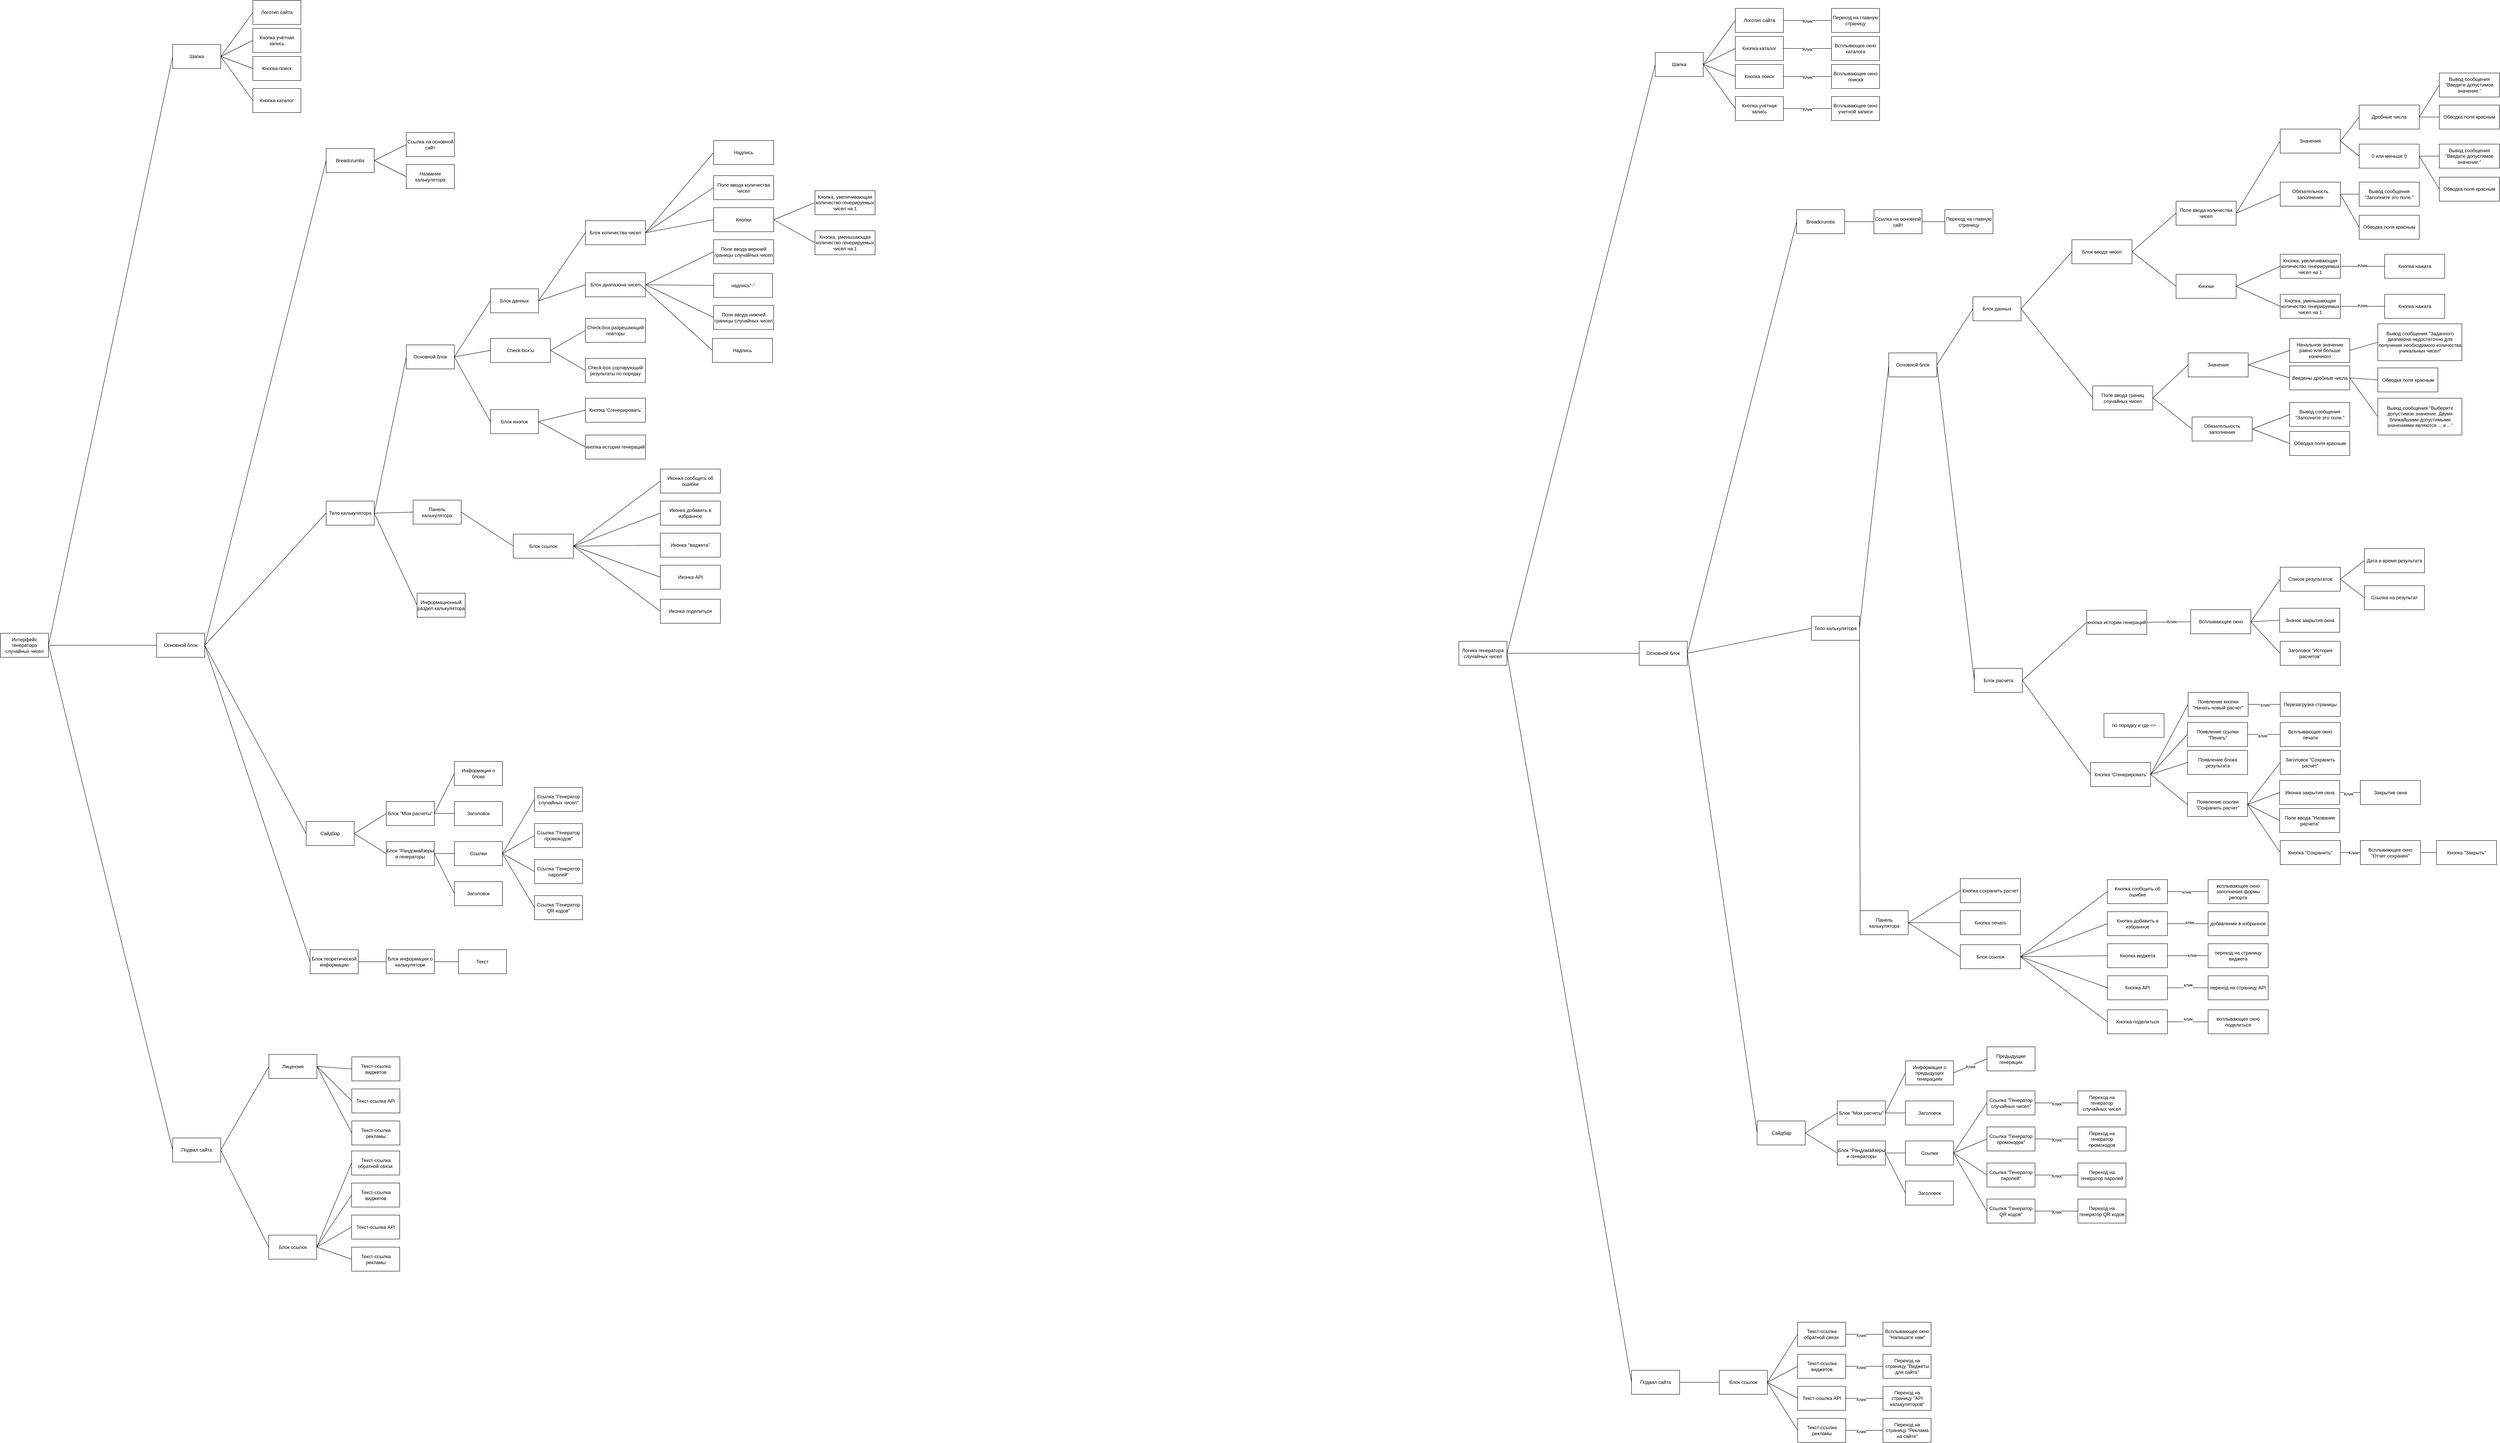 <mxfile version="24.7.8">
  <diagram id="PCxChI1hBoGuaatogNSK" name="Страница — 1">
    <mxGraphModel dx="2514" dy="2153" grid="1" gridSize="10" guides="1" tooltips="1" connect="1" arrows="1" fold="1" page="1" pageScale="1" pageWidth="827" pageHeight="1169" math="0" shadow="0">
      <root>
        <mxCell id="0" />
        <mxCell id="1" parent="0" />
        <mxCell id="eiEVtJJCdjGAfwj_Zunz-8" style="edgeStyle=orthogonalEdgeStyle;rounded=0;orthogonalLoop=1;jettySize=auto;html=1;exitX=1;exitY=0.25;exitDx=0;exitDy=0;" parent="1" edge="1">
          <mxGeometry relative="1" as="geometry">
            <mxPoint x="420" y="75.0" as="targetPoint" />
          </mxGeometry>
        </mxCell>
        <mxCell id="eiEVtJJCdjGAfwj_Zunz-9" style="edgeStyle=orthogonalEdgeStyle;rounded=0;orthogonalLoop=1;jettySize=auto;html=1;exitX=1;exitY=0.75;exitDx=0;exitDy=0;" parent="1" edge="1">
          <mxGeometry relative="1" as="geometry">
            <mxPoint x="420" y="125.0" as="targetPoint" />
          </mxGeometry>
        </mxCell>
        <mxCell id="calculator" value="Основной блок" style="rounded=0;whiteSpace=wrap;" parent="1" vertex="1">
          <mxGeometry x="663" y="-140" width="120" height="60" as="geometry" />
        </mxCell>
        <mxCell id="input_qty" value="Поле ввода количества чисел" style="rounded=0;fillColor=#FFFFFF;html=1;whiteSpace=wrap;" parent="1" vertex="1">
          <mxGeometry x="1430" y="-562.5" width="150" height="60" as="geometry" />
        </mxCell>
        <mxCell id="input_range" value="Поле ввода нижней границы случайных чисел" style="rounded=0;fillColor=#FFFFFF;whiteSpace=wrap;" parent="1" vertex="1">
          <mxGeometry x="1430" y="-238.5" width="150" height="60" as="geometry" />
        </mxCell>
        <mxCell id="option_duplicates" value="Check-box&#39;ы" style="rounded=0;fillColor=#FFFFFF;whiteSpace=wrap;" parent="1" vertex="1">
          <mxGeometry x="873" y="-156.25" width="150" height="60" as="geometry" />
        </mxCell>
        <mxCell id="option_sort" value="Check-box сортирующий результаты по порядку" style="rounded=0;fillColor=#FFFFFF;whiteSpace=wrap;" parent="1" vertex="1">
          <mxGeometry x="1110" y="-106.25" width="150" height="60" as="geometry" />
        </mxCell>
        <mxCell id="button_generate" value="Кнопка &#39;Сгенерировать&#39;" style="rounded=0;fillColor=#FFFFFF;whiteSpace=wrap;" parent="1" vertex="1">
          <mxGeometry x="1110" y="-6.87" width="150" height="60" as="geometry" />
        </mxCell>
        <mxCell id="output_result" value="кнопка истории генераций" style="rounded=0;fillColor=#FFFFFF;whiteSpace=wrap;" parent="1" vertex="1">
          <mxGeometry x="1110" y="85" width="150" height="60" as="geometry" />
        </mxCell>
        <mxCell id="EDwJO7gSQl5qcUwuKe-z-1" value="Блок ссылок" style="rounded=0;whiteSpace=wrap;html=1;" parent="1" vertex="1">
          <mxGeometry x="319.5" y="2082.5" width="120" height="60" as="geometry" />
        </mxCell>
        <mxCell id="EDwJO7gSQl5qcUwuKe-z-2" value="Текст-ссылка обратной связи&amp;nbsp;" style="rounded=0;whiteSpace=wrap;html=1;" parent="1" vertex="1">
          <mxGeometry x="526.5" y="1872.5" width="120" height="60" as="geometry" />
        </mxCell>
        <mxCell id="EDwJO7gSQl5qcUwuKe-z-3" value="Текст-ссылка виджетов" style="rounded=0;whiteSpace=wrap;html=1;" parent="1" vertex="1">
          <mxGeometry x="526.5" y="1952.5" width="120" height="60" as="geometry" />
        </mxCell>
        <mxCell id="EDwJO7gSQl5qcUwuKe-z-4" value="Текст-ссылка API" style="rounded=0;whiteSpace=wrap;html=1;" parent="1" vertex="1">
          <mxGeometry x="526.5" y="2032.5" width="120" height="60" as="geometry" />
        </mxCell>
        <mxCell id="EDwJO7gSQl5qcUwuKe-z-5" value="Текст-ссылка рекламы" style="rounded=0;whiteSpace=wrap;html=1;" parent="1" vertex="1">
          <mxGeometry x="526.5" y="2112.5" width="120" height="60" as="geometry" />
        </mxCell>
        <mxCell id="EDwJO7gSQl5qcUwuKe-z-6" value="" style="endArrow=none;html=1;rounded=0;exitX=1;exitY=0.5;exitDx=0;exitDy=0;entryX=0;entryY=0.5;entryDx=0;entryDy=0;" parent="1" source="EDwJO7gSQl5qcUwuKe-z-1" target="EDwJO7gSQl5qcUwuKe-z-2" edge="1">
          <mxGeometry width="50" height="50" relative="1" as="geometry">
            <mxPoint x="459.5" y="1802.5" as="sourcePoint" />
            <mxPoint x="539.5" y="1922.5" as="targetPoint" />
          </mxGeometry>
        </mxCell>
        <mxCell id="EDwJO7gSQl5qcUwuKe-z-7" value="" style="endArrow=none;html=1;rounded=0;exitX=1;exitY=0.5;exitDx=0;exitDy=0;entryX=0;entryY=0.5;entryDx=0;entryDy=0;" parent="1" source="EDwJO7gSQl5qcUwuKe-z-1" target="EDwJO7gSQl5qcUwuKe-z-3" edge="1">
          <mxGeometry width="50" height="50" relative="1" as="geometry">
            <mxPoint x="449.5" y="2152.5" as="sourcePoint" />
            <mxPoint x="529.5" y="2072.5" as="targetPoint" />
          </mxGeometry>
        </mxCell>
        <mxCell id="EDwJO7gSQl5qcUwuKe-z-8" value="" style="endArrow=none;html=1;rounded=0;exitX=1;exitY=0.5;exitDx=0;exitDy=0;entryX=0;entryY=0.5;entryDx=0;entryDy=0;" parent="1" source="EDwJO7gSQl5qcUwuKe-z-1" target="EDwJO7gSQl5qcUwuKe-z-4" edge="1">
          <mxGeometry width="50" height="50" relative="1" as="geometry">
            <mxPoint x="449.5" y="2152.5" as="sourcePoint" />
            <mxPoint x="529.5" y="2152.5" as="targetPoint" />
          </mxGeometry>
        </mxCell>
        <mxCell id="EDwJO7gSQl5qcUwuKe-z-9" value="" style="endArrow=none;html=1;rounded=0;exitX=1;exitY=0.5;exitDx=0;exitDy=0;entryX=0;entryY=0.5;entryDx=0;entryDy=0;" parent="1" source="EDwJO7gSQl5qcUwuKe-z-1" target="EDwJO7gSQl5qcUwuKe-z-5" edge="1">
          <mxGeometry width="50" height="50" relative="1" as="geometry">
            <mxPoint x="449.5" y="2152.5" as="sourcePoint" />
            <mxPoint x="529.5" y="2232.5" as="targetPoint" />
          </mxGeometry>
        </mxCell>
        <mxCell id="EDwJO7gSQl5qcUwuKe-z-10" value="Шапка" style="rounded=0;whiteSpace=wrap;html=1;" parent="1" vertex="1">
          <mxGeometry x="80" y="-890" width="120" height="60" as="geometry" />
        </mxCell>
        <mxCell id="EDwJO7gSQl5qcUwuKe-z-11" value="Кнопка учётная запись" style="rounded=0;whiteSpace=wrap;html=1;" parent="1" vertex="1">
          <mxGeometry x="280" y="-930" width="120" height="60" as="geometry" />
        </mxCell>
        <mxCell id="EDwJO7gSQl5qcUwuKe-z-12" value="Кнопка поиск" style="rounded=0;whiteSpace=wrap;html=1;" parent="1" vertex="1">
          <mxGeometry x="280" y="-860" width="120" height="60" as="geometry" />
        </mxCell>
        <mxCell id="EDwJO7gSQl5qcUwuKe-z-13" value="Кнопка каталог" style="rounded=0;whiteSpace=wrap;html=1;" parent="1" vertex="1">
          <mxGeometry x="280" y="-780" width="120" height="60" as="geometry" />
        </mxCell>
        <mxCell id="EDwJO7gSQl5qcUwuKe-z-14" value="" style="endArrow=none;html=1;rounded=0;exitX=1;exitY=0.5;exitDx=0;exitDy=0;entryX=0;entryY=0.5;entryDx=0;entryDy=0;" parent="1" source="EDwJO7gSQl5qcUwuKe-z-10" target="EDwJO7gSQl5qcUwuKe-z-11" edge="1">
          <mxGeometry width="50" height="50" relative="1" as="geometry">
            <mxPoint x="190" y="-720" as="sourcePoint" />
            <mxPoint x="240" y="-830" as="targetPoint" />
          </mxGeometry>
        </mxCell>
        <mxCell id="EDwJO7gSQl5qcUwuKe-z-15" value="" style="endArrow=none;html=1;rounded=0;exitX=1;exitY=0.5;exitDx=0;exitDy=0;entryX=0;entryY=0.5;entryDx=0;entryDy=0;" parent="1" source="EDwJO7gSQl5qcUwuKe-z-10" target="EDwJO7gSQl5qcUwuKe-z-12" edge="1">
          <mxGeometry width="50" height="50" relative="1" as="geometry">
            <mxPoint x="200" y="-760" as="sourcePoint" />
            <mxPoint x="240" y="-770" as="targetPoint" />
          </mxGeometry>
        </mxCell>
        <mxCell id="EDwJO7gSQl5qcUwuKe-z-16" value="" style="endArrow=none;html=1;rounded=0;exitX=1;exitY=0.5;exitDx=0;exitDy=0;entryX=0;entryY=0.5;entryDx=0;entryDy=0;" parent="1" source="EDwJO7gSQl5qcUwuKe-z-10" target="EDwJO7gSQl5qcUwuKe-z-13" edge="1">
          <mxGeometry width="50" height="50" relative="1" as="geometry">
            <mxPoint x="190" y="-720" as="sourcePoint" />
            <mxPoint x="240" y="-770" as="targetPoint" />
          </mxGeometry>
        </mxCell>
        <mxCell id="EDwJO7gSQl5qcUwuKe-z-17" value="Логотип сайта" style="rounded=0;whiteSpace=wrap;html=1;" parent="1" vertex="1">
          <mxGeometry x="280" y="-1000" width="120" height="60" as="geometry" />
        </mxCell>
        <mxCell id="EDwJO7gSQl5qcUwuKe-z-18" value="" style="endArrow=none;html=1;rounded=0;exitX=1;exitY=0.5;exitDx=0;exitDy=0;entryX=0;entryY=0.5;entryDx=0;entryDy=0;" parent="1" source="EDwJO7gSQl5qcUwuKe-z-10" target="EDwJO7gSQl5qcUwuKe-z-17" edge="1">
          <mxGeometry width="50" height="50" relative="1" as="geometry">
            <mxPoint x="210" y="-820" as="sourcePoint" />
            <mxPoint x="290" y="-750" as="targetPoint" />
          </mxGeometry>
        </mxCell>
        <mxCell id="EDwJO7gSQl5qcUwuKe-z-21" value="Breadcrumbs" style="rounded=0;whiteSpace=wrap;html=1;" parent="1" vertex="1">
          <mxGeometry x="463" y="-630" width="120" height="60" as="geometry" />
        </mxCell>
        <mxCell id="EDwJO7gSQl5qcUwuKe-z-22" value="Ссылка на основной сайт" style="rounded=0;whiteSpace=wrap;html=1;" parent="1" vertex="1">
          <mxGeometry x="663" y="-670" width="120" height="60" as="geometry" />
        </mxCell>
        <mxCell id="EDwJO7gSQl5qcUwuKe-z-23" value="" style="endArrow=none;html=1;rounded=0;exitX=1;exitY=0.5;exitDx=0;exitDy=0;entryX=0;entryY=0.5;entryDx=0;entryDy=0;" parent="1" source="EDwJO7gSQl5qcUwuKe-z-21" target="EDwJO7gSQl5qcUwuKe-z-22" edge="1">
          <mxGeometry width="50" height="50" relative="1" as="geometry">
            <mxPoint x="793" y="-720" as="sourcePoint" />
            <mxPoint x="843" y="-770" as="targetPoint" />
          </mxGeometry>
        </mxCell>
        <mxCell id="EDwJO7gSQl5qcUwuKe-z-24" value="Тело калькулятора" style="rounded=0;whiteSpace=wrap;html=1;" parent="1" vertex="1">
          <mxGeometry x="463" y="250" width="120" height="60" as="geometry" />
        </mxCell>
        <mxCell id="EDwJO7gSQl5qcUwuKe-z-25" value="Информационный раздел калькулятора" style="rounded=0;whiteSpace=wrap;html=1;" parent="1" vertex="1">
          <mxGeometry x="690" y="480" width="120" height="60" as="geometry" />
        </mxCell>
        <mxCell id="EDwJO7gSQl5qcUwuKe-z-26" value="Панель калькулятора" style="rounded=0;whiteSpace=wrap;html=1;" parent="1" vertex="1">
          <mxGeometry x="680" y="247.5" width="120" height="60" as="geometry" />
        </mxCell>
        <mxCell id="EDwJO7gSQl5qcUwuKe-z-27" value="" style="endArrow=none;html=1;rounded=0;exitX=1;exitY=0.5;exitDx=0;exitDy=0;entryX=0;entryY=0.5;entryDx=0;entryDy=0;" parent="1" source="EDwJO7gSQl5qcUwuKe-z-24" target="EDwJO7gSQl5qcUwuKe-z-26" edge="1">
          <mxGeometry width="50" height="50" relative="1" as="geometry">
            <mxPoint x="783" y="180" as="sourcePoint" />
            <mxPoint x="833" y="130" as="targetPoint" />
          </mxGeometry>
        </mxCell>
        <mxCell id="EDwJO7gSQl5qcUwuKe-z-28" value="" style="endArrow=none;html=1;rounded=0;exitX=1;exitY=0.5;exitDx=0;exitDy=0;entryX=0;entryY=0.5;entryDx=0;entryDy=0;" parent="1" source="EDwJO7gSQl5qcUwuKe-z-24" target="EDwJO7gSQl5qcUwuKe-z-25" edge="1">
          <mxGeometry width="50" height="50" relative="1" as="geometry">
            <mxPoint x="313" y="500" as="sourcePoint" />
            <mxPoint x="363" y="450" as="targetPoint" />
          </mxGeometry>
        </mxCell>
        <mxCell id="EDwJO7gSQl5qcUwuKe-z-29" value="" style="endArrow=none;html=1;rounded=0;exitX=1;exitY=0.5;exitDx=0;exitDy=0;entryX=0;entryY=0.5;entryDx=0;entryDy=0;" parent="1" source="jiHGBb20x71H2HcaiH58-52" target="EDwJO7gSQl5qcUwuKe-z-30" edge="1">
          <mxGeometry width="50" height="50" relative="1" as="geometry">
            <mxPoint x="667" y="242.5" as="sourcePoint" />
            <mxPoint x="747" y="142.5" as="targetPoint" />
          </mxGeometry>
        </mxCell>
        <mxCell id="EDwJO7gSQl5qcUwuKe-z-30" value="Иконка сообщить об ошибке" style="rounded=0;whiteSpace=wrap;html=1;" parent="1" vertex="1">
          <mxGeometry x="1297" y="170" width="150" height="60" as="geometry" />
        </mxCell>
        <mxCell id="EDwJO7gSQl5qcUwuKe-z-31" value="Иконка&amp;nbsp;добавить в избранное" style="rounded=0;whiteSpace=wrap;html=1;" parent="1" vertex="1">
          <mxGeometry x="1297" y="250" width="150" height="60" as="geometry" />
        </mxCell>
        <mxCell id="EDwJO7gSQl5qcUwuKe-z-32" value="" style="endArrow=none;html=1;rounded=0;exitX=1;exitY=0.5;exitDx=0;exitDy=0;entryX=0;entryY=0.5;entryDx=0;entryDy=0;" parent="1" source="jiHGBb20x71H2HcaiH58-52" target="EDwJO7gSQl5qcUwuKe-z-31" edge="1">
          <mxGeometry width="50" height="50" relative="1" as="geometry">
            <mxPoint x="677" y="152.5" as="sourcePoint" />
            <mxPoint x="757" y="152.5" as="targetPoint" />
          </mxGeometry>
        </mxCell>
        <mxCell id="EDwJO7gSQl5qcUwuKe-z-33" value="" style="endArrow=none;html=1;rounded=0;exitX=1;exitY=0.5;exitDx=0;exitDy=0;entryX=0;entryY=0.5;entryDx=0;entryDy=0;" parent="1" source="jiHGBb20x71H2HcaiH58-52" target="EDwJO7gSQl5qcUwuKe-z-34" edge="1">
          <mxGeometry width="50" height="50" relative="1" as="geometry">
            <mxPoint x="677" y="152.5" as="sourcePoint" />
            <mxPoint x="747" y="302.5" as="targetPoint" />
          </mxGeometry>
        </mxCell>
        <mxCell id="EDwJO7gSQl5qcUwuKe-z-34" value="Иконка &quot;виджета&quot;" style="rounded=0;whiteSpace=wrap;html=1;" parent="1" vertex="1">
          <mxGeometry x="1297" y="330" width="150" height="60" as="geometry" />
        </mxCell>
        <mxCell id="EDwJO7gSQl5qcUwuKe-z-35" value="Иконка&amp;nbsp;API" style="rounded=0;whiteSpace=wrap;html=1;" parent="1" vertex="1">
          <mxGeometry x="1297" y="410" width="150" height="60" as="geometry" />
        </mxCell>
        <mxCell id="EDwJO7gSQl5qcUwuKe-z-36" value="" style="endArrow=none;html=1;rounded=0;exitX=1;exitY=0.5;exitDx=0;exitDy=0;entryX=0;entryY=0.5;entryDx=0;entryDy=0;" parent="1" source="jiHGBb20x71H2HcaiH58-52" target="EDwJO7gSQl5qcUwuKe-z-35" edge="1">
          <mxGeometry width="50" height="50" relative="1" as="geometry">
            <mxPoint x="927" y="322.5" as="sourcePoint" />
            <mxPoint x="1007" y="482.5" as="targetPoint" />
          </mxGeometry>
        </mxCell>
        <mxCell id="9c2NezbbhYCziIoNCSxx-1" value="" style="endArrow=none;html=1;rounded=0;fontSize=12;startSize=8;endSize=8;curved=1;entryX=0;entryY=0.5;entryDx=0;entryDy=0;exitX=1;exitY=0.5;exitDx=0;exitDy=0;" parent="1" source="xg1YbvuvH8tYDD1aF8Kw-1" target="input_qty" edge="1">
          <mxGeometry width="50" height="50" relative="1" as="geometry">
            <mxPoint x="1357" y="-288.5" as="sourcePoint" />
            <mxPoint x="1260" y="41.5" as="targetPoint" />
          </mxGeometry>
        </mxCell>
        <mxCell id="9c2NezbbhYCziIoNCSxx-2" value="" style="endArrow=none;html=1;rounded=0;fontSize=12;startSize=8;endSize=8;curved=1;entryX=0;entryY=0.5;entryDx=0;entryDy=0;exitX=1;exitY=0.5;exitDx=0;exitDy=0;" parent="1" source="jiHGBb20x71H2HcaiH58-35" target="button_generate" edge="1">
          <mxGeometry width="50" height="50" relative="1" as="geometry">
            <mxPoint x="813" y="162.5" as="sourcePoint" />
            <mxPoint x="863" y="112.5" as="targetPoint" />
          </mxGeometry>
        </mxCell>
        <mxCell id="9c2NezbbhYCziIoNCSxx-3" value="" style="endArrow=none;html=1;rounded=0;fontSize=12;startSize=8;endSize=8;curved=1;entryX=0;entryY=0.5;entryDx=0;entryDy=0;exitX=1;exitY=0.5;exitDx=0;exitDy=0;" parent="1" source="jiHGBb20x71H2HcaiH58-35" target="output_result" edge="1">
          <mxGeometry width="50" height="50" relative="1" as="geometry">
            <mxPoint x="823" y="172.5" as="sourcePoint" />
            <mxPoint x="873" y="122.5" as="targetPoint" />
          </mxGeometry>
        </mxCell>
        <mxCell id="9c2NezbbhYCziIoNCSxx-4" value="" style="endArrow=none;html=1;rounded=0;fontSize=12;startSize=8;endSize=8;curved=1;entryX=0;entryY=0.5;entryDx=0;entryDy=0;exitX=1;exitY=0.5;exitDx=0;exitDy=0;" parent="1" source="option_duplicates" target="option_sort" edge="1">
          <mxGeometry width="50" height="50" relative="1" as="geometry">
            <mxPoint x="596" y="173.75" as="sourcePoint" />
            <mxPoint x="646" y="123.75" as="targetPoint" />
          </mxGeometry>
        </mxCell>
        <mxCell id="9c2NezbbhYCziIoNCSxx-5" value="" style="endArrow=none;html=1;rounded=0;fontSize=12;startSize=8;endSize=8;curved=1;entryX=0;entryY=0.5;entryDx=0;entryDy=0;exitX=1;exitY=0.5;exitDx=0;exitDy=0;" parent="1" source="calculator" target="option_duplicates" edge="1">
          <mxGeometry width="50" height="50" relative="1" as="geometry">
            <mxPoint x="1350" y="-256" as="sourcePoint" />
            <mxPoint x="1283" y="104" as="targetPoint" />
          </mxGeometry>
        </mxCell>
        <mxCell id="9c2NezbbhYCziIoNCSxx-6" value="" style="endArrow=none;html=1;rounded=0;fontSize=12;startSize=8;endSize=8;curved=1;entryX=0;entryY=0.5;entryDx=0;entryDy=0;exitX=1;exitY=0.5;exitDx=0;exitDy=0;" parent="1" source="xg1YbvuvH8tYDD1aF8Kw-2" target="input_range" edge="1">
          <mxGeometry width="50" height="50" relative="1" as="geometry">
            <mxPoint x="1357" y="-288.5" as="sourcePoint" />
            <mxPoint x="1300" y="81.5" as="targetPoint" />
          </mxGeometry>
        </mxCell>
        <mxCell id="9c2NezbbhYCziIoNCSxx-7" value="" style="endArrow=none;html=1;rounded=0;fontSize=12;startSize=8;endSize=8;curved=1;entryX=0;entryY=0.5;entryDx=0;entryDy=0;exitX=1;exitY=0.5;exitDx=0;exitDy=0;" parent="1" source="EDwJO7gSQl5qcUwuKe-z-24" target="calculator" edge="1">
          <mxGeometry width="50" height="50" relative="1" as="geometry">
            <mxPoint x="513" y="250" as="sourcePoint" />
            <mxPoint x="563" y="200" as="targetPoint" />
          </mxGeometry>
        </mxCell>
        <mxCell id="9c2NezbbhYCziIoNCSxx-8" value="Название калькулятора" style="rounded=0;whiteSpace=wrap;html=1;" parent="1" vertex="1">
          <mxGeometry x="663" y="-590" width="120" height="60" as="geometry" />
        </mxCell>
        <mxCell id="9c2NezbbhYCziIoNCSxx-12" value="" style="endArrow=none;html=1;rounded=0;fontSize=12;startSize=8;endSize=8;curved=1;entryX=1;entryY=0.5;entryDx=0;entryDy=0;exitX=0;exitY=0.5;exitDx=0;exitDy=0;" parent="1" source="9c2NezbbhYCziIoNCSxx-8" target="EDwJO7gSQl5qcUwuKe-z-21" edge="1">
          <mxGeometry width="50" height="50" relative="1" as="geometry">
            <mxPoint x="743" y="-570" as="sourcePoint" />
            <mxPoint x="793" y="-620" as="targetPoint" />
          </mxGeometry>
        </mxCell>
        <mxCell id="9c2NezbbhYCziIoNCSxx-13" value="Поле ввода верхней границы случайных чисел" style="rounded=0;whiteSpace=wrap;html=1;" parent="1" vertex="1">
          <mxGeometry x="1430" y="-402.5" width="150" height="60" as="geometry" />
        </mxCell>
        <mxCell id="9c2NezbbhYCziIoNCSxx-14" value="" style="endArrow=none;html=1;rounded=0;fontSize=12;startSize=8;endSize=8;curved=1;entryX=0;entryY=0.5;entryDx=0;entryDy=0;exitX=1;exitY=0.5;exitDx=0;exitDy=0;" parent="1" source="xg1YbvuvH8tYDD1aF8Kw-2" target="9c2NezbbhYCziIoNCSxx-13" edge="1">
          <mxGeometry width="50" height="50" relative="1" as="geometry">
            <mxPoint x="1357" y="-288.5" as="sourcePoint" />
            <mxPoint x="1140" y="-48.5" as="targetPoint" />
          </mxGeometry>
        </mxCell>
        <mxCell id="9c2NezbbhYCziIoNCSxx-15" value="Кнопка, уменьшающая количество генерируемых чисел на 1" style="rounded=0;fillColor=#FFFFFF;html=1;whiteSpace=wrap;" parent="1" vertex="1">
          <mxGeometry x="1683" y="-425" width="150" height="60" as="geometry" />
        </mxCell>
        <mxCell id="9c2NezbbhYCziIoNCSxx-16" value="Кнопки" style="rounded=0;fillColor=#FFFFFF;html=1;whiteSpace=wrap;" parent="1" vertex="1">
          <mxGeometry x="1430" y="-482.5" width="150" height="60" as="geometry" />
        </mxCell>
        <mxCell id="9c2NezbbhYCziIoNCSxx-17" value="" style="endArrow=none;html=1;rounded=0;fontSize=12;startSize=8;endSize=8;curved=1;entryX=0;entryY=0.5;entryDx=0;entryDy=0;exitX=1;exitY=0.5;exitDx=0;exitDy=0;" parent="1" source="xg1YbvuvH8tYDD1aF8Kw-1" target="9c2NezbbhYCziIoNCSxx-16" edge="1">
          <mxGeometry width="50" height="50" relative="1" as="geometry">
            <mxPoint x="1357" y="-288.5" as="sourcePoint" />
            <mxPoint x="1140" y="-258.5" as="targetPoint" />
          </mxGeometry>
        </mxCell>
        <mxCell id="9c2NezbbhYCziIoNCSxx-18" value="" style="endArrow=none;html=1;rounded=0;fontSize=12;startSize=8;endSize=8;curved=1;entryX=0;entryY=0.5;entryDx=0;entryDy=0;exitX=1;exitY=0.5;exitDx=0;exitDy=0;" parent="1" source="9c2NezbbhYCziIoNCSxx-16" target="9c2NezbbhYCziIoNCSxx-15" edge="1">
          <mxGeometry width="50" height="50" relative="1" as="geometry">
            <mxPoint x="1230" y="-312.5" as="sourcePoint" />
            <mxPoint x="1690" y="-402.5" as="targetPoint" />
          </mxGeometry>
        </mxCell>
        <mxCell id="9c2NezbbhYCziIoNCSxx-23" value="Иконка&amp;nbsp;поделиться" style="rounded=0;whiteSpace=wrap;html=1;" parent="1" vertex="1">
          <mxGeometry x="1297" y="495" width="150" height="60" as="geometry" />
        </mxCell>
        <mxCell id="9c2NezbbhYCziIoNCSxx-24" value="" style="endArrow=none;html=1;rounded=0;fontSize=12;startSize=8;endSize=8;curved=1;entryX=1;entryY=0.5;entryDx=0;entryDy=0;exitX=0;exitY=0.5;exitDx=0;exitDy=0;" parent="1" source="9c2NezbbhYCziIoNCSxx-23" target="jiHGBb20x71H2HcaiH58-52" edge="1">
          <mxGeometry width="50" height="50" relative="1" as="geometry">
            <mxPoint x="950" y="452.5" as="sourcePoint" />
            <mxPoint x="1000" y="402.5" as="targetPoint" />
          </mxGeometry>
        </mxCell>
        <mxCell id="jiHGBb20x71H2HcaiH58-2" value="Сайдбар" style="rounded=0;whiteSpace=wrap;html=1;" parent="1" vertex="1">
          <mxGeometry x="413" y="1050" width="120" height="60" as="geometry" />
        </mxCell>
        <mxCell id="jiHGBb20x71H2HcaiH58-3" value="Блок &quot;Мои расчеты&quot;" style="rounded=0;whiteSpace=wrap;html=1;" parent="1" vertex="1">
          <mxGeometry x="613" y="1000" width="120" height="60" as="geometry" />
        </mxCell>
        <mxCell id="jiHGBb20x71H2HcaiH58-4" value="Блок &quot;Рандомайзеры и генераторы" style="rounded=0;whiteSpace=wrap;html=1;" parent="1" vertex="1">
          <mxGeometry x="613" y="1100" width="120" height="60" as="geometry" />
        </mxCell>
        <mxCell id="jiHGBb20x71H2HcaiH58-7" value="" style="endArrow=none;html=1;rounded=0;exitX=1;exitY=0.5;exitDx=0;exitDy=0;entryX=0;entryY=0.5;entryDx=0;entryDy=0;" parent="1" source="jiHGBb20x71H2HcaiH58-2" target="jiHGBb20x71H2HcaiH58-3" edge="1">
          <mxGeometry width="50" height="50" relative="1" as="geometry">
            <mxPoint x="553" y="780" as="sourcePoint" />
            <mxPoint x="633" y="900" as="targetPoint" />
          </mxGeometry>
        </mxCell>
        <mxCell id="jiHGBb20x71H2HcaiH58-8" value="" style="endArrow=none;html=1;rounded=0;exitX=1;exitY=0.5;exitDx=0;exitDy=0;entryX=0;entryY=0.5;entryDx=0;entryDy=0;" parent="1" source="jiHGBb20x71H2HcaiH58-2" target="jiHGBb20x71H2HcaiH58-4" edge="1">
          <mxGeometry width="50" height="50" relative="1" as="geometry">
            <mxPoint x="543" y="1130" as="sourcePoint" />
            <mxPoint x="623" y="1050" as="targetPoint" />
          </mxGeometry>
        </mxCell>
        <mxCell id="jiHGBb20x71H2HcaiH58-11" value="&lt;span style=&quot;text-align: left;&quot;&gt;Информация о блоке&lt;/span&gt;" style="rounded=0;whiteSpace=wrap;html=1;" parent="1" vertex="1">
          <mxGeometry x="783" y="900" width="120" height="60" as="geometry" />
        </mxCell>
        <mxCell id="jiHGBb20x71H2HcaiH58-12" value="&lt;span style=&quot;text-align: left;&quot;&gt;Заголовок&lt;/span&gt;" style="rounded=0;whiteSpace=wrap;html=1;" parent="1" vertex="1">
          <mxGeometry x="783" y="1000" width="120" height="60" as="geometry" />
        </mxCell>
        <mxCell id="jiHGBb20x71H2HcaiH58-13" value="&lt;span style=&quot;text-align: left;&quot;&gt;Ссылки&lt;/span&gt;" style="rounded=0;whiteSpace=wrap;html=1;" parent="1" vertex="1">
          <mxGeometry x="783" y="1100" width="120" height="60" as="geometry" />
        </mxCell>
        <mxCell id="jiHGBb20x71H2HcaiH58-14" value="&lt;span style=&quot;text-align: left;&quot;&gt;Заголовок&lt;/span&gt;" style="rounded=0;whiteSpace=wrap;html=1;" parent="1" vertex="1">
          <mxGeometry x="783" y="1200" width="120" height="60" as="geometry" />
        </mxCell>
        <mxCell id="jiHGBb20x71H2HcaiH58-17" value="" style="endArrow=none;html=1;rounded=0;exitX=1;exitY=0.5;exitDx=0;exitDy=0;entryX=0;entryY=0.5;entryDx=0;entryDy=0;" parent="1" source="jiHGBb20x71H2HcaiH58-3" target="jiHGBb20x71H2HcaiH58-11" edge="1">
          <mxGeometry width="50" height="50" relative="1" as="geometry">
            <mxPoint x="543" y="1090" as="sourcePoint" />
            <mxPoint x="623" y="1040" as="targetPoint" />
          </mxGeometry>
        </mxCell>
        <mxCell id="jiHGBb20x71H2HcaiH58-18" value="&lt;span style=&quot;text-align: left;&quot;&gt;Ссылка &quot;Генератор случайных чисел&quot;&lt;/span&gt;" style="rounded=0;whiteSpace=wrap;html=1;" parent="1" vertex="1">
          <mxGeometry x="983" y="965" width="120" height="60" as="geometry" />
        </mxCell>
        <mxCell id="jiHGBb20x71H2HcaiH58-19" value="&lt;span style=&quot;text-align: left;&quot;&gt;Ссылка &quot;Генератор промокодов&quot;&lt;/span&gt;" style="rounded=0;whiteSpace=wrap;html=1;" parent="1" vertex="1">
          <mxGeometry x="983" y="1055" width="120" height="60" as="geometry" />
        </mxCell>
        <mxCell id="jiHGBb20x71H2HcaiH58-20" value="&lt;span style=&quot;text-align: left;&quot;&gt;Ссылка &quot;Генератор паролей&quot;&lt;/span&gt;" style="rounded=0;whiteSpace=wrap;html=1;" parent="1" vertex="1">
          <mxGeometry x="983" y="1145" width="120" height="60" as="geometry" />
        </mxCell>
        <mxCell id="jiHGBb20x71H2HcaiH58-21" value="&lt;span style=&quot;text-align: left;&quot;&gt;Ссылка &quot;Генератор QR кодов&quot;&lt;/span&gt;" style="rounded=0;whiteSpace=wrap;html=1;" parent="1" vertex="1">
          <mxGeometry x="983" y="1235" width="120" height="60" as="geometry" />
        </mxCell>
        <mxCell id="jiHGBb20x71H2HcaiH58-22" value="" style="endArrow=none;html=1;rounded=0;exitX=1;exitY=0.5;exitDx=0;exitDy=0;entryX=0;entryY=0.5;entryDx=0;entryDy=0;" parent="1" source="jiHGBb20x71H2HcaiH58-4" target="jiHGBb20x71H2HcaiH58-14" edge="1">
          <mxGeometry width="50" height="50" relative="1" as="geometry">
            <mxPoint x="543" y="1090" as="sourcePoint" />
            <mxPoint x="623" y="1040" as="targetPoint" />
          </mxGeometry>
        </mxCell>
        <mxCell id="jiHGBb20x71H2HcaiH58-23" value="" style="endArrow=none;html=1;rounded=0;exitX=1;exitY=0.5;exitDx=0;exitDy=0;entryX=0;entryY=0.5;entryDx=0;entryDy=0;" parent="1" source="jiHGBb20x71H2HcaiH58-3" target="jiHGBb20x71H2HcaiH58-12" edge="1">
          <mxGeometry width="50" height="50" relative="1" as="geometry">
            <mxPoint x="553" y="1100" as="sourcePoint" />
            <mxPoint x="633" y="1050" as="targetPoint" />
          </mxGeometry>
        </mxCell>
        <mxCell id="jiHGBb20x71H2HcaiH58-24" value="" style="endArrow=none;html=1;rounded=0;exitX=1;exitY=0.5;exitDx=0;exitDy=0;entryX=0;entryY=0.5;entryDx=0;entryDy=0;" parent="1" source="jiHGBb20x71H2HcaiH58-13" target="jiHGBb20x71H2HcaiH58-21" edge="1">
          <mxGeometry width="50" height="50" relative="1" as="geometry">
            <mxPoint x="563" y="1110" as="sourcePoint" />
            <mxPoint x="643" y="1060" as="targetPoint" />
          </mxGeometry>
        </mxCell>
        <mxCell id="jiHGBb20x71H2HcaiH58-25" value="" style="endArrow=none;html=1;rounded=0;exitX=1;exitY=0.5;exitDx=0;exitDy=0;entryX=0;entryY=0.5;entryDx=0;entryDy=0;" parent="1" source="jiHGBb20x71H2HcaiH58-13" target="jiHGBb20x71H2HcaiH58-20" edge="1">
          <mxGeometry width="50" height="50" relative="1" as="geometry">
            <mxPoint x="573" y="1120" as="sourcePoint" />
            <mxPoint x="653" y="1070" as="targetPoint" />
          </mxGeometry>
        </mxCell>
        <mxCell id="jiHGBb20x71H2HcaiH58-26" value="" style="endArrow=none;html=1;rounded=0;exitX=1;exitY=0.5;exitDx=0;exitDy=0;entryX=0;entryY=0.5;entryDx=0;entryDy=0;" parent="1" source="jiHGBb20x71H2HcaiH58-13" target="jiHGBb20x71H2HcaiH58-19" edge="1">
          <mxGeometry width="50" height="50" relative="1" as="geometry">
            <mxPoint x="623" y="1380" as="sourcePoint" />
            <mxPoint x="1003" y="1330" as="targetPoint" />
          </mxGeometry>
        </mxCell>
        <mxCell id="jiHGBb20x71H2HcaiH58-27" value="" style="endArrow=none;html=1;rounded=0;exitX=1;exitY=0.5;exitDx=0;exitDy=0;entryX=0;entryY=0.5;entryDx=0;entryDy=0;" parent="1" source="jiHGBb20x71H2HcaiH58-13" target="jiHGBb20x71H2HcaiH58-18" edge="1">
          <mxGeometry width="50" height="50" relative="1" as="geometry">
            <mxPoint x="593" y="1140" as="sourcePoint" />
            <mxPoint x="673" y="1090" as="targetPoint" />
          </mxGeometry>
        </mxCell>
        <mxCell id="jiHGBb20x71H2HcaiH58-28" value="" style="endArrow=none;html=1;rounded=0;exitX=1;exitY=0.5;exitDx=0;exitDy=0;entryX=0;entryY=0.5;entryDx=0;entryDy=0;" parent="1" source="jiHGBb20x71H2HcaiH58-4" target="jiHGBb20x71H2HcaiH58-13" edge="1">
          <mxGeometry width="50" height="50" relative="1" as="geometry">
            <mxPoint x="603" y="1150" as="sourcePoint" />
            <mxPoint x="683" y="1100" as="targetPoint" />
          </mxGeometry>
        </mxCell>
        <mxCell id="jiHGBb20x71H2HcaiH58-29" value="Блок теоретической информации" style="rounded=0;whiteSpace=wrap;html=1;" parent="1" vertex="1">
          <mxGeometry x="423" y="1370" width="120" height="60" as="geometry" />
        </mxCell>
        <mxCell id="jiHGBb20x71H2HcaiH58-30" value="Блок информации о калькуляторе" style="rounded=0;whiteSpace=wrap;html=1;" parent="1" vertex="1">
          <mxGeometry x="613" y="1370" width="120" height="60" as="geometry" />
        </mxCell>
        <mxCell id="jiHGBb20x71H2HcaiH58-31" value="" style="endArrow=none;html=1;rounded=0;exitX=1;exitY=0.5;exitDx=0;exitDy=0;entryX=0;entryY=0.5;entryDx=0;entryDy=0;" parent="1" source="jiHGBb20x71H2HcaiH58-29" target="jiHGBb20x71H2HcaiH58-30" edge="1">
          <mxGeometry width="50" height="50" relative="1" as="geometry">
            <mxPoint x="553" y="1400" as="sourcePoint" />
            <mxPoint x="633" y="1320" as="targetPoint" />
          </mxGeometry>
        </mxCell>
        <mxCell id="jiHGBb20x71H2HcaiH58-32" value="&lt;span style=&quot;text-align: left;&quot;&gt;Текст&lt;/span&gt;" style="rounded=0;whiteSpace=wrap;html=1;" parent="1" vertex="1">
          <mxGeometry x="793" y="1370" width="120" height="60" as="geometry" />
        </mxCell>
        <mxCell id="jiHGBb20x71H2HcaiH58-33" value="" style="endArrow=none;html=1;rounded=0;exitX=1;exitY=0.5;exitDx=0;exitDy=0;entryX=0;entryY=0.5;entryDx=0;entryDy=0;" parent="1" source="jiHGBb20x71H2HcaiH58-30" target="jiHGBb20x71H2HcaiH58-32" edge="1">
          <mxGeometry width="50" height="50" relative="1" as="geometry">
            <mxPoint x="613" y="1420" as="sourcePoint" />
            <mxPoint x="693" y="1370" as="targetPoint" />
          </mxGeometry>
        </mxCell>
        <mxCell id="jiHGBb20x71H2HcaiH58-35" value="Блок кнопок" style="rounded=0;whiteSpace=wrap;" parent="1" vertex="1">
          <mxGeometry x="873" y="21.57" width="120" height="60" as="geometry" />
        </mxCell>
        <mxCell id="jiHGBb20x71H2HcaiH58-36" value="" style="endArrow=none;html=1;rounded=0;fontSize=12;startSize=8;endSize=8;curved=1;entryX=0;entryY=0.5;entryDx=0;entryDy=0;exitX=1;exitY=0.5;exitDx=0;exitDy=0;" parent="1" source="calculator" target="jiHGBb20x71H2HcaiH58-34" edge="1">
          <mxGeometry width="50" height="50" relative="1" as="geometry">
            <mxPoint x="783" y="-110" as="sourcePoint" />
            <mxPoint x="1133" y="160" as="targetPoint" />
          </mxGeometry>
        </mxCell>
        <mxCell id="jiHGBb20x71H2HcaiH58-34" value="Блок данных" style="rounded=0;whiteSpace=wrap;" parent="1" vertex="1">
          <mxGeometry x="873" y="-280" width="120" height="60" as="geometry" />
        </mxCell>
        <mxCell id="jiHGBb20x71H2HcaiH58-37" value="" style="endArrow=none;html=1;rounded=0;fontSize=12;startSize=8;endSize=8;curved=1;entryX=0;entryY=0.5;entryDx=0;entryDy=0;exitX=1;exitY=0.5;exitDx=0;exitDy=0;" parent="1" source="calculator" target="jiHGBb20x71H2HcaiH58-35" edge="1">
          <mxGeometry width="50" height="50" relative="1" as="geometry">
            <mxPoint x="753" y="-10" as="sourcePoint" />
            <mxPoint x="833" y="-240" as="targetPoint" />
          </mxGeometry>
        </mxCell>
        <mxCell id="jiHGBb20x71H2HcaiH58-38" value="Check-box разрешающий повторы" style="rounded=0;fillColor=#FFFFFF;whiteSpace=wrap;" parent="1" vertex="1">
          <mxGeometry x="1110" y="-206.25" width="150" height="60" as="geometry" />
        </mxCell>
        <mxCell id="jiHGBb20x71H2HcaiH58-39" value="" style="endArrow=none;html=1;rounded=0;fontSize=12;startSize=8;endSize=8;curved=1;entryX=0;entryY=0.5;entryDx=0;entryDy=0;exitX=1;exitY=0.5;exitDx=0;exitDy=0;" parent="1" source="option_duplicates" target="jiHGBb20x71H2HcaiH58-38" edge="1">
          <mxGeometry width="50" height="50" relative="1" as="geometry">
            <mxPoint x="1033" y="-116.25" as="sourcePoint" />
            <mxPoint x="1163" y="-56.25" as="targetPoint" />
          </mxGeometry>
        </mxCell>
        <mxCell id="jiHGBb20x71H2HcaiH58-40" value="Кнопка, увеличивающая количество генерируемых чисел на 1" style="rounded=0;fillColor=#FFFFFF;html=1;whiteSpace=wrap;" parent="1" vertex="1">
          <mxGeometry x="1683" y="-525" width="150" height="60" as="geometry" />
        </mxCell>
        <mxCell id="jiHGBb20x71H2HcaiH58-41" value="" style="endArrow=none;html=1;rounded=0;fontSize=12;startSize=8;endSize=8;curved=1;entryX=0;entryY=0.5;entryDx=0;entryDy=0;exitX=1;exitY=0.5;exitDx=0;exitDy=0;" parent="1" source="9c2NezbbhYCziIoNCSxx-16" target="jiHGBb20x71H2HcaiH58-40" edge="1">
          <mxGeometry width="50" height="50" relative="1" as="geometry">
            <mxPoint x="1590" y="-522.5" as="sourcePoint" />
            <mxPoint x="1690" y="-502.5" as="targetPoint" />
          </mxGeometry>
        </mxCell>
        <mxCell id="jiHGBb20x71H2HcaiH58-42" value="Основной блок" style="rounded=0;whiteSpace=wrap;html=1;" parent="1" vertex="1">
          <mxGeometry x="40" y="580" width="120" height="60" as="geometry" />
        </mxCell>
        <mxCell id="jiHGBb20x71H2HcaiH58-43" value="" style="endArrow=none;html=1;rounded=0;exitX=1;exitY=0.5;exitDx=0;exitDy=0;entryX=0;entryY=0.5;entryDx=0;entryDy=0;" parent="1" source="jiHGBb20x71H2HcaiH58-42" target="EDwJO7gSQl5qcUwuKe-z-24" edge="1">
          <mxGeometry width="50" height="50" relative="1" as="geometry">
            <mxPoint x="160" y="1090" as="sourcePoint" />
            <mxPoint x="240" y="1040" as="targetPoint" />
          </mxGeometry>
        </mxCell>
        <mxCell id="jiHGBb20x71H2HcaiH58-44" value="" style="endArrow=none;html=1;rounded=0;exitX=0;exitY=0.5;exitDx=0;exitDy=0;entryX=1;entryY=0.5;entryDx=0;entryDy=0;" parent="1" source="jiHGBb20x71H2HcaiH58-2" target="jiHGBb20x71H2HcaiH58-42" edge="1">
          <mxGeometry width="50" height="50" relative="1" as="geometry">
            <mxPoint x="160" y="1090" as="sourcePoint" />
            <mxPoint x="240" y="1040" as="targetPoint" />
          </mxGeometry>
        </mxCell>
        <mxCell id="jiHGBb20x71H2HcaiH58-45" value="" style="endArrow=none;html=1;rounded=0;exitX=0;exitY=0.5;exitDx=0;exitDy=0;entryX=1;entryY=0.5;entryDx=0;entryDy=0;" parent="1" source="jiHGBb20x71H2HcaiH58-29" target="jiHGBb20x71H2HcaiH58-42" edge="1">
          <mxGeometry width="50" height="50" relative="1" as="geometry">
            <mxPoint x="40" y="1090" as="sourcePoint" />
            <mxPoint x="-20" y="850" as="targetPoint" />
          </mxGeometry>
        </mxCell>
        <mxCell id="jiHGBb20x71H2HcaiH58-47" value="" style="endArrow=none;html=1;rounded=0;entryX=0;entryY=0.5;entryDx=0;entryDy=0;exitX=1;exitY=0.5;exitDx=0;exitDy=0;" parent="1" source="jiHGBb20x71H2HcaiH58-42" target="EDwJO7gSQl5qcUwuKe-z-21" edge="1">
          <mxGeometry width="50" height="50" relative="1" as="geometry">
            <mxPoint x="70" y="860" as="sourcePoint" />
            <mxPoint x="90" y="290" as="targetPoint" />
          </mxGeometry>
        </mxCell>
        <mxCell id="jiHGBb20x71H2HcaiH58-48" value="Интерфейс генератора случайных чисел" style="rounded=0;whiteSpace=wrap;html=1;" parent="1" vertex="1">
          <mxGeometry x="-350" y="580" width="120" height="60" as="geometry" />
        </mxCell>
        <mxCell id="jiHGBb20x71H2HcaiH58-49" value="" style="endArrow=none;html=1;rounded=0;entryX=0;entryY=0.5;entryDx=0;entryDy=0;exitX=1;exitY=0.5;exitDx=0;exitDy=0;" parent="1" source="jiHGBb20x71H2HcaiH58-48" target="EDwJO7gSQl5qcUwuKe-z-10" edge="1">
          <mxGeometry width="50" height="50" relative="1" as="geometry">
            <mxPoint x="170" y="620" as="sourcePoint" />
            <mxPoint x="473" y="-590" as="targetPoint" />
          </mxGeometry>
        </mxCell>
        <mxCell id="jiHGBb20x71H2HcaiH58-50" value="" style="endArrow=none;html=1;rounded=0;exitX=0;exitY=0.5;exitDx=0;exitDy=0;entryX=1;entryY=0.5;entryDx=0;entryDy=0;" parent="1" source="jiHGBb20x71H2HcaiH58-42" target="jiHGBb20x71H2HcaiH58-48" edge="1">
          <mxGeometry width="50" height="50" relative="1" as="geometry">
            <mxPoint x="170" y="620" as="sourcePoint" />
            <mxPoint x="473" y="290" as="targetPoint" />
          </mxGeometry>
        </mxCell>
        <mxCell id="jiHGBb20x71H2HcaiH58-51" value="" style="endArrow=none;html=1;rounded=0;entryX=1;entryY=0.5;entryDx=0;entryDy=0;exitX=0;exitY=0.5;exitDx=0;exitDy=0;" parent="1" source="jiHGBb20x71H2HcaiH58-55" target="jiHGBb20x71H2HcaiH58-48" edge="1">
          <mxGeometry width="50" height="50" relative="1" as="geometry">
            <mxPoint x="40" y="1030" as="sourcePoint" />
            <mxPoint x="-40" y="540" as="targetPoint" />
          </mxGeometry>
        </mxCell>
        <mxCell id="jiHGBb20x71H2HcaiH58-52" value="Блок ссылок" style="rounded=0;whiteSpace=wrap;html=1;" parent="1" vertex="1">
          <mxGeometry x="930" y="332.5" width="150" height="60" as="geometry" />
        </mxCell>
        <mxCell id="jiHGBb20x71H2HcaiH58-54" value="" style="endArrow=none;html=1;rounded=0;fontSize=12;startSize=8;endSize=8;curved=1;entryX=0;entryY=0.5;entryDx=0;entryDy=0;exitX=1;exitY=0.5;exitDx=0;exitDy=0;" parent="1" source="EDwJO7gSQl5qcUwuKe-z-26" target="jiHGBb20x71H2HcaiH58-52" edge="1">
          <mxGeometry width="50" height="50" relative="1" as="geometry">
            <mxPoint x="810" y="287.5" as="sourcePoint" />
            <mxPoint x="940" y="287.5" as="targetPoint" />
          </mxGeometry>
        </mxCell>
        <mxCell id="jiHGBb20x71H2HcaiH58-55" value="Подвал сайта" style="rounded=0;whiteSpace=wrap;html=1;" parent="1" vertex="1">
          <mxGeometry x="80" y="1840" width="120" height="60" as="geometry" />
        </mxCell>
        <mxCell id="jiHGBb20x71H2HcaiH58-56" value="Лицензия" style="rounded=0;whiteSpace=wrap;html=1;" parent="1" vertex="1">
          <mxGeometry x="320" y="1631.5" width="120" height="60" as="geometry" />
        </mxCell>
        <mxCell id="jiHGBb20x71H2HcaiH58-57" value="Текст-ссылка виджетов" style="rounded=0;whiteSpace=wrap;html=1;" parent="1" vertex="1">
          <mxGeometry x="527" y="1637.5" width="120" height="60" as="geometry" />
        </mxCell>
        <mxCell id="jiHGBb20x71H2HcaiH58-58" value="Текст-ссылка API" style="rounded=0;whiteSpace=wrap;html=1;" parent="1" vertex="1">
          <mxGeometry x="527" y="1717.5" width="120" height="60" as="geometry" />
        </mxCell>
        <mxCell id="jiHGBb20x71H2HcaiH58-59" value="Текст-ссылка рекламы" style="rounded=0;whiteSpace=wrap;html=1;" parent="1" vertex="1">
          <mxGeometry x="527" y="1797.5" width="120" height="60" as="geometry" />
        </mxCell>
        <mxCell id="jiHGBb20x71H2HcaiH58-60" value="" style="endArrow=none;html=1;rounded=0;exitX=1;exitY=0.5;exitDx=0;exitDy=0;entryX=0;entryY=0.5;entryDx=0;entryDy=0;" parent="1" source="jiHGBb20x71H2HcaiH58-56" target="jiHGBb20x71H2HcaiH58-57" edge="1">
          <mxGeometry width="50" height="50" relative="1" as="geometry">
            <mxPoint x="450" y="1837.5" as="sourcePoint" />
            <mxPoint x="530" y="1757.5" as="targetPoint" />
          </mxGeometry>
        </mxCell>
        <mxCell id="jiHGBb20x71H2HcaiH58-61" value="" style="endArrow=none;html=1;rounded=0;exitX=1;exitY=0.5;exitDx=0;exitDy=0;entryX=0;entryY=0.5;entryDx=0;entryDy=0;" parent="1" source="jiHGBb20x71H2HcaiH58-56" target="jiHGBb20x71H2HcaiH58-58" edge="1">
          <mxGeometry width="50" height="50" relative="1" as="geometry">
            <mxPoint x="450" y="1837.5" as="sourcePoint" />
            <mxPoint x="530" y="1837.5" as="targetPoint" />
          </mxGeometry>
        </mxCell>
        <mxCell id="jiHGBb20x71H2HcaiH58-62" value="" style="endArrow=none;html=1;rounded=0;exitX=1;exitY=0.5;exitDx=0;exitDy=0;entryX=0;entryY=0.5;entryDx=0;entryDy=0;" parent="1" source="jiHGBb20x71H2HcaiH58-56" target="jiHGBb20x71H2HcaiH58-59" edge="1">
          <mxGeometry width="50" height="50" relative="1" as="geometry">
            <mxPoint x="450" y="1837.5" as="sourcePoint" />
            <mxPoint x="530" y="1917.5" as="targetPoint" />
          </mxGeometry>
        </mxCell>
        <mxCell id="jiHGBb20x71H2HcaiH58-63" value="" style="endArrow=none;html=1;rounded=0;exitX=0;exitY=0.5;exitDx=0;exitDy=0;entryX=1;entryY=0.5;entryDx=0;entryDy=0;" parent="1" source="jiHGBb20x71H2HcaiH58-56" target="jiHGBb20x71H2HcaiH58-55" edge="1">
          <mxGeometry width="50" height="50" relative="1" as="geometry">
            <mxPoint x="443" y="1830" as="sourcePoint" />
            <mxPoint x="530" y="1860" as="targetPoint" />
          </mxGeometry>
        </mxCell>
        <mxCell id="jiHGBb20x71H2HcaiH58-64" value="" style="endArrow=none;html=1;rounded=0;exitX=1;exitY=0.5;exitDx=0;exitDy=0;entryX=0;entryY=0.5;entryDx=0;entryDy=0;" parent="1" source="jiHGBb20x71H2HcaiH58-55" target="EDwJO7gSQl5qcUwuKe-z-1" edge="1">
          <mxGeometry width="50" height="50" relative="1" as="geometry">
            <mxPoint x="453" y="1840" as="sourcePoint" />
            <mxPoint x="540" y="1870" as="targetPoint" />
          </mxGeometry>
        </mxCell>
        <mxCell id="jiHGBb20x71H2HcaiH58-65" value="Основной блок" style="rounded=0;whiteSpace=wrap;" parent="1" vertex="1">
          <mxGeometry x="4363" y="-120" width="120" height="60" as="geometry" />
        </mxCell>
        <mxCell id="jiHGBb20x71H2HcaiH58-66" value="Поле ввода количества чисел" style="rounded=0;fillColor=#FFFFFF;html=1;whiteSpace=wrap;" parent="1" vertex="1">
          <mxGeometry x="5080" y="-498.75" width="150" height="60" as="geometry" />
        </mxCell>
        <mxCell id="jiHGBb20x71H2HcaiH58-70" value="Кнопка &#39;Сгенерировать&#39;" style="rounded=0;fillColor=#FFFFFF;whiteSpace=wrap;" parent="1" vertex="1">
          <mxGeometry x="4866.5" y="902.5" width="150" height="60" as="geometry" />
        </mxCell>
        <mxCell id="jiHGBb20x71H2HcaiH58-71" value="кнопка истории генераций" style="rounded=0;fillColor=#FFFFFF;whiteSpace=wrap;" parent="1" vertex="1">
          <mxGeometry x="4857" y="522.5" width="150" height="60" as="geometry" />
        </mxCell>
        <mxCell id="jiHGBb20x71H2HcaiH58-72" value="Блок ссылок" style="rounded=0;whiteSpace=wrap;html=1;" parent="1" vertex="1">
          <mxGeometry x="3940" y="2420" width="120" height="60" as="geometry" />
        </mxCell>
        <mxCell id="jiHGBb20x71H2HcaiH58-73" value="Текст-ссылка обратной связи&amp;nbsp;" style="rounded=0;whiteSpace=wrap;html=1;" parent="1" vertex="1">
          <mxGeometry x="4135.5" y="2300" width="120" height="60" as="geometry" />
        </mxCell>
        <mxCell id="jiHGBb20x71H2HcaiH58-74" value="Текст-ссылка виджетов" style="rounded=0;whiteSpace=wrap;html=1;" parent="1" vertex="1">
          <mxGeometry x="4135.5" y="2380" width="120" height="60" as="geometry" />
        </mxCell>
        <mxCell id="jiHGBb20x71H2HcaiH58-75" value="Текст-ссылка API" style="rounded=0;whiteSpace=wrap;html=1;" parent="1" vertex="1">
          <mxGeometry x="4135.5" y="2460" width="120" height="60" as="geometry" />
        </mxCell>
        <mxCell id="jiHGBb20x71H2HcaiH58-76" value="Текст-ссылка рекламы" style="rounded=0;whiteSpace=wrap;html=1;" parent="1" vertex="1">
          <mxGeometry x="4135.5" y="2540" width="120" height="60" as="geometry" />
        </mxCell>
        <mxCell id="jiHGBb20x71H2HcaiH58-77" value="" style="endArrow=none;html=1;rounded=0;exitX=1;exitY=0.5;exitDx=0;exitDy=0;entryX=0;entryY=0.5;entryDx=0;entryDy=0;" parent="1" source="jiHGBb20x71H2HcaiH58-72" target="jiHGBb20x71H2HcaiH58-73" edge="1">
          <mxGeometry width="50" height="50" relative="1" as="geometry">
            <mxPoint x="4080" y="2140" as="sourcePoint" />
            <mxPoint x="4160" y="2260" as="targetPoint" />
          </mxGeometry>
        </mxCell>
        <mxCell id="jiHGBb20x71H2HcaiH58-78" value="" style="endArrow=none;html=1;rounded=0;exitX=1;exitY=0.5;exitDx=0;exitDy=0;entryX=0;entryY=0.5;entryDx=0;entryDy=0;" parent="1" source="jiHGBb20x71H2HcaiH58-72" target="jiHGBb20x71H2HcaiH58-74" edge="1">
          <mxGeometry width="50" height="50" relative="1" as="geometry">
            <mxPoint x="4070" y="2490" as="sourcePoint" />
            <mxPoint x="4150" y="2410" as="targetPoint" />
          </mxGeometry>
        </mxCell>
        <mxCell id="jiHGBb20x71H2HcaiH58-79" value="" style="endArrow=none;html=1;rounded=0;exitX=1;exitY=0.5;exitDx=0;exitDy=0;entryX=0;entryY=0.5;entryDx=0;entryDy=0;" parent="1" source="jiHGBb20x71H2HcaiH58-72" target="jiHGBb20x71H2HcaiH58-75" edge="1">
          <mxGeometry width="50" height="50" relative="1" as="geometry">
            <mxPoint x="4070" y="2490" as="sourcePoint" />
            <mxPoint x="4150" y="2490" as="targetPoint" />
          </mxGeometry>
        </mxCell>
        <mxCell id="jiHGBb20x71H2HcaiH58-80" value="" style="endArrow=none;html=1;rounded=0;exitX=1;exitY=0.5;exitDx=0;exitDy=0;entryX=0;entryY=0.5;entryDx=0;entryDy=0;" parent="1" source="jiHGBb20x71H2HcaiH58-72" target="jiHGBb20x71H2HcaiH58-76" edge="1">
          <mxGeometry width="50" height="50" relative="1" as="geometry">
            <mxPoint x="4070" y="2490" as="sourcePoint" />
            <mxPoint x="4150" y="2570" as="targetPoint" />
          </mxGeometry>
        </mxCell>
        <mxCell id="jiHGBb20x71H2HcaiH58-81" value="Шапка" style="rounded=0;whiteSpace=wrap;html=1;" parent="1" vertex="1">
          <mxGeometry x="3780" y="-870" width="120" height="60" as="geometry" />
        </mxCell>
        <mxCell id="jiHGBb20x71H2HcaiH58-82" value="Кнопка учётная запись" style="rounded=0;whiteSpace=wrap;html=1;" parent="1" vertex="1">
          <mxGeometry x="3980" y="-760" width="120" height="60" as="geometry" />
        </mxCell>
        <mxCell id="jiHGBb20x71H2HcaiH58-83" value="Кнопка поиск" style="rounded=0;whiteSpace=wrap;html=1;" parent="1" vertex="1">
          <mxGeometry x="3980" y="-840" width="120" height="60" as="geometry" />
        </mxCell>
        <mxCell id="jiHGBb20x71H2HcaiH58-84" value="Кнопка каталог" style="rounded=0;whiteSpace=wrap;html=1;" parent="1" vertex="1">
          <mxGeometry x="3980" y="-910" width="120" height="60" as="geometry" />
        </mxCell>
        <mxCell id="jiHGBb20x71H2HcaiH58-85" value="" style="endArrow=none;html=1;rounded=0;exitX=1;exitY=0.5;exitDx=0;exitDy=0;entryX=0;entryY=0.5;entryDx=0;entryDy=0;" parent="1" source="jiHGBb20x71H2HcaiH58-81" target="jiHGBb20x71H2HcaiH58-82" edge="1">
          <mxGeometry width="50" height="50" relative="1" as="geometry">
            <mxPoint x="3890" y="-700" as="sourcePoint" />
            <mxPoint x="3940" y="-810" as="targetPoint" />
          </mxGeometry>
        </mxCell>
        <mxCell id="jiHGBb20x71H2HcaiH58-86" value="" style="endArrow=none;html=1;rounded=0;exitX=1;exitY=0.5;exitDx=0;exitDy=0;entryX=0;entryY=0.5;entryDx=0;entryDy=0;" parent="1" source="jiHGBb20x71H2HcaiH58-81" target="jiHGBb20x71H2HcaiH58-83" edge="1">
          <mxGeometry width="50" height="50" relative="1" as="geometry">
            <mxPoint x="3900" y="-740" as="sourcePoint" />
            <mxPoint x="3940" y="-750" as="targetPoint" />
          </mxGeometry>
        </mxCell>
        <mxCell id="jiHGBb20x71H2HcaiH58-87" value="" style="endArrow=none;html=1;rounded=0;exitX=1;exitY=0.5;exitDx=0;exitDy=0;entryX=0;entryY=0.5;entryDx=0;entryDy=0;" parent="1" source="jiHGBb20x71H2HcaiH58-81" target="jiHGBb20x71H2HcaiH58-84" edge="1">
          <mxGeometry width="50" height="50" relative="1" as="geometry">
            <mxPoint x="3890" y="-700" as="sourcePoint" />
            <mxPoint x="3940" y="-750" as="targetPoint" />
          </mxGeometry>
        </mxCell>
        <mxCell id="jiHGBb20x71H2HcaiH58-88" value="Логотип сайта" style="rounded=0;whiteSpace=wrap;html=1;" parent="1" vertex="1">
          <mxGeometry x="3980" y="-980" width="120" height="60" as="geometry" />
        </mxCell>
        <mxCell id="jiHGBb20x71H2HcaiH58-89" value="" style="endArrow=none;html=1;rounded=0;exitX=1;exitY=0.5;exitDx=0;exitDy=0;entryX=0;entryY=0.5;entryDx=0;entryDy=0;" parent="1" source="jiHGBb20x71H2HcaiH58-81" target="jiHGBb20x71H2HcaiH58-88" edge="1">
          <mxGeometry width="50" height="50" relative="1" as="geometry">
            <mxPoint x="3910" y="-800" as="sourcePoint" />
            <mxPoint x="3990" y="-730" as="targetPoint" />
          </mxGeometry>
        </mxCell>
        <mxCell id="jiHGBb20x71H2HcaiH58-90" value="Breadcrumbs" style="rounded=0;whiteSpace=wrap;html=1;" parent="1" vertex="1">
          <mxGeometry x="4133" y="-477.5" width="120" height="60" as="geometry" />
        </mxCell>
        <mxCell id="jiHGBb20x71H2HcaiH58-91" value="Ссылка на основной сайт" style="rounded=0;whiteSpace=wrap;html=1;" parent="1" vertex="1">
          <mxGeometry x="4326" y="-477.5" width="120" height="60" as="geometry" />
        </mxCell>
        <mxCell id="jiHGBb20x71H2HcaiH58-92" value="" style="endArrow=none;html=1;rounded=0;exitX=1;exitY=0.5;exitDx=0;exitDy=0;entryX=0;entryY=0.5;entryDx=0;entryDy=0;" parent="1" source="jiHGBb20x71H2HcaiH58-90" target="jiHGBb20x71H2HcaiH58-91" edge="1">
          <mxGeometry width="50" height="50" relative="1" as="geometry">
            <mxPoint x="4463" y="-567.5" as="sourcePoint" />
            <mxPoint x="4513" y="-617.5" as="targetPoint" />
          </mxGeometry>
        </mxCell>
        <mxCell id="jiHGBb20x71H2HcaiH58-93" value="Тело калькулятора" style="rounded=0;whiteSpace=wrap;html=1;" parent="1" vertex="1">
          <mxGeometry x="4170" y="537.5" width="120" height="60" as="geometry" />
        </mxCell>
        <mxCell id="jiHGBb20x71H2HcaiH58-95" value="Панель калькулятора" style="rounded=0;whiteSpace=wrap;html=1;" parent="1" vertex="1">
          <mxGeometry x="4291.5" y="1272.5" width="120" height="60" as="geometry" />
        </mxCell>
        <mxCell id="jiHGBb20x71H2HcaiH58-96" value="" style="endArrow=none;html=1;rounded=0;exitX=1;exitY=0.5;exitDx=0;exitDy=0;entryX=0;entryY=0.5;entryDx=0;entryDy=0;" parent="1" source="jiHGBb20x71H2HcaiH58-93" target="jiHGBb20x71H2HcaiH58-95" edge="1">
          <mxGeometry width="50" height="50" relative="1" as="geometry">
            <mxPoint x="4490" y="467.5" as="sourcePoint" />
            <mxPoint x="4540" y="417.5" as="targetPoint" />
          </mxGeometry>
        </mxCell>
        <mxCell id="jiHGBb20x71H2HcaiH58-98" value="" style="endArrow=none;html=1;rounded=0;exitX=1;exitY=0.5;exitDx=0;exitDy=0;entryX=0;entryY=0.5;entryDx=0;entryDy=0;" parent="1" source="jiHGBb20x71H2HcaiH58-172" target="jiHGBb20x71H2HcaiH58-99" edge="1">
          <mxGeometry width="50" height="50" relative="1" as="geometry">
            <mxPoint x="4278.5" y="1267.5" as="sourcePoint" />
            <mxPoint x="4358.5" y="1167.5" as="targetPoint" />
          </mxGeometry>
        </mxCell>
        <mxCell id="jiHGBb20x71H2HcaiH58-99" value="Кнопка сообщить об ошибке" style="rounded=0;whiteSpace=wrap;html=1;" parent="1" vertex="1">
          <mxGeometry x="4908.5" y="1195" width="150" height="60" as="geometry" />
        </mxCell>
        <mxCell id="jiHGBb20x71H2HcaiH58-100" value="Кнопка добавить в избранное" style="rounded=0;whiteSpace=wrap;html=1;" parent="1" vertex="1">
          <mxGeometry x="4908.5" y="1275" width="150" height="60" as="geometry" />
        </mxCell>
        <mxCell id="jiHGBb20x71H2HcaiH58-101" value="" style="endArrow=none;html=1;rounded=0;exitX=1;exitY=0.5;exitDx=0;exitDy=0;entryX=0;entryY=0.5;entryDx=0;entryDy=0;" parent="1" source="jiHGBb20x71H2HcaiH58-172" target="jiHGBb20x71H2HcaiH58-100" edge="1">
          <mxGeometry width="50" height="50" relative="1" as="geometry">
            <mxPoint x="4288.5" y="1177.5" as="sourcePoint" />
            <mxPoint x="4368.5" y="1177.5" as="targetPoint" />
          </mxGeometry>
        </mxCell>
        <mxCell id="jiHGBb20x71H2HcaiH58-102" value="" style="endArrow=none;html=1;rounded=0;exitX=1;exitY=0.5;exitDx=0;exitDy=0;entryX=0;entryY=0.5;entryDx=0;entryDy=0;" parent="1" source="jiHGBb20x71H2HcaiH58-172" target="jiHGBb20x71H2HcaiH58-103" edge="1">
          <mxGeometry width="50" height="50" relative="1" as="geometry">
            <mxPoint x="4288.5" y="1177.5" as="sourcePoint" />
            <mxPoint x="4358.5" y="1327.5" as="targetPoint" />
          </mxGeometry>
        </mxCell>
        <mxCell id="jiHGBb20x71H2HcaiH58-103" value="Кнопка виджета" style="rounded=0;whiteSpace=wrap;html=1;" parent="1" vertex="1">
          <mxGeometry x="4908.5" y="1355" width="150" height="60" as="geometry" />
        </mxCell>
        <mxCell id="jiHGBb20x71H2HcaiH58-104" value="Кнопка API" style="rounded=0;whiteSpace=wrap;html=1;" parent="1" vertex="1">
          <mxGeometry x="4908.5" y="1435" width="150" height="60" as="geometry" />
        </mxCell>
        <mxCell id="jiHGBb20x71H2HcaiH58-105" value="" style="endArrow=none;html=1;rounded=0;exitX=1;exitY=0.5;exitDx=0;exitDy=0;entryX=0;entryY=0.5;entryDx=0;entryDy=0;" parent="1" source="jiHGBb20x71H2HcaiH58-172" target="jiHGBb20x71H2HcaiH58-104" edge="1">
          <mxGeometry width="50" height="50" relative="1" as="geometry">
            <mxPoint x="4538.5" y="1347.5" as="sourcePoint" />
            <mxPoint x="4618.5" y="1507.5" as="targetPoint" />
          </mxGeometry>
        </mxCell>
        <mxCell id="jiHGBb20x71H2HcaiH58-106" value="" style="endArrow=none;html=1;rounded=0;fontSize=12;startSize=8;endSize=8;curved=1;entryX=0;entryY=0.5;entryDx=0;entryDy=0;exitX=1;exitY=0.5;exitDx=0;exitDy=0;" parent="1" source="xg1YbvuvH8tYDD1aF8Kw-5" target="jiHGBb20x71H2HcaiH58-66" edge="1">
          <mxGeometry width="50" height="50" relative="1" as="geometry">
            <mxPoint x="4643" y="-230" as="sourcePoint" />
            <mxPoint x="4596" y="100" as="targetPoint" />
          </mxGeometry>
        </mxCell>
        <mxCell id="jiHGBb20x71H2HcaiH58-107" value="" style="endArrow=none;html=1;rounded=0;fontSize=12;startSize=8;endSize=8;curved=1;entryX=0;entryY=0.5;entryDx=0;entryDy=0;exitX=1;exitY=0.5;exitDx=0;exitDy=0;" parent="1" source="jiHGBb20x71H2HcaiH58-155" target="jiHGBb20x71H2HcaiH58-70" edge="1">
          <mxGeometry width="50" height="50" relative="1" as="geometry">
            <mxPoint x="4549.5" y="340" as="sourcePoint" />
            <mxPoint x="4599.5" y="290" as="targetPoint" />
          </mxGeometry>
        </mxCell>
        <mxCell id="jiHGBb20x71H2HcaiH58-108" value="" style="endArrow=none;html=1;rounded=0;fontSize=12;startSize=8;endSize=8;curved=1;entryX=0;entryY=0.5;entryDx=0;entryDy=0;exitX=1;exitY=0.5;exitDx=0;exitDy=0;" parent="1" source="jiHGBb20x71H2HcaiH58-155" target="jiHGBb20x71H2HcaiH58-71" edge="1">
          <mxGeometry width="50" height="50" relative="1" as="geometry">
            <mxPoint x="4559.5" y="350" as="sourcePoint" />
            <mxPoint x="4609.5" y="300" as="targetPoint" />
          </mxGeometry>
        </mxCell>
        <mxCell id="jiHGBb20x71H2HcaiH58-112" value="" style="endArrow=none;html=1;rounded=0;fontSize=12;startSize=8;endSize=8;curved=1;entryX=0;entryY=0.5;entryDx=0;entryDy=0;exitX=1;exitY=0.5;exitDx=0;exitDy=0;" parent="1" source="jiHGBb20x71H2HcaiH58-93" target="jiHGBb20x71H2HcaiH58-65" edge="1">
          <mxGeometry width="50" height="50" relative="1" as="geometry">
            <mxPoint x="4213" y="270" as="sourcePoint" />
            <mxPoint x="4263" y="220" as="targetPoint" />
          </mxGeometry>
        </mxCell>
        <mxCell id="jiHGBb20x71H2HcaiH58-115" value="Поле ввода границ случайных чисел" style="rounded=0;whiteSpace=wrap;html=1;" parent="1" vertex="1">
          <mxGeometry x="4872" y="-37.5" width="150" height="60" as="geometry" />
        </mxCell>
        <mxCell id="jiHGBb20x71H2HcaiH58-116" value="" style="endArrow=none;html=1;rounded=0;fontSize=12;startSize=8;endSize=8;curved=1;entryX=0;entryY=0.5;entryDx=0;entryDy=0;exitX=1;exitY=0.5;exitDx=0;exitDy=0;" parent="1" source="jiHGBb20x71H2HcaiH58-157" target="jiHGBb20x71H2HcaiH58-115" edge="1">
          <mxGeometry width="50" height="50" relative="1" as="geometry">
            <mxPoint x="4643" y="-230" as="sourcePoint" />
            <mxPoint x="4476" y="10" as="targetPoint" />
          </mxGeometry>
        </mxCell>
        <mxCell id="jiHGBb20x71H2HcaiH58-117" value="Кнопка, уменьшающая количество генерируемых чисел на 1" style="rounded=0;fillColor=#FFFFFF;html=1;whiteSpace=wrap;" parent="1" vertex="1">
          <mxGeometry x="5340" y="-266.25" width="150" height="60" as="geometry" />
        </mxCell>
        <mxCell id="jiHGBb20x71H2HcaiH58-118" value="Кнопки" style="rounded=0;fillColor=#FFFFFF;html=1;whiteSpace=wrap;" parent="1" vertex="1">
          <mxGeometry x="5080" y="-316.25" width="150" height="60" as="geometry" />
        </mxCell>
        <mxCell id="jiHGBb20x71H2HcaiH58-119" value="" style="endArrow=none;html=1;rounded=0;fontSize=12;startSize=8;endSize=8;curved=1;entryX=0;entryY=0.5;entryDx=0;entryDy=0;exitX=1;exitY=0.5;exitDx=0;exitDy=0;" parent="1" source="xg1YbvuvH8tYDD1aF8Kw-5" target="jiHGBb20x71H2HcaiH58-118" edge="1">
          <mxGeometry width="50" height="50" relative="1" as="geometry">
            <mxPoint x="4643" y="-230" as="sourcePoint" />
            <mxPoint x="4476" y="-200" as="targetPoint" />
          </mxGeometry>
        </mxCell>
        <mxCell id="jiHGBb20x71H2HcaiH58-120" value="" style="endArrow=none;html=1;rounded=0;fontSize=12;startSize=8;endSize=8;curved=1;entryX=0;entryY=0.5;entryDx=0;entryDy=0;exitX=1;exitY=0.5;exitDx=0;exitDy=0;" parent="1" source="jiHGBb20x71H2HcaiH58-118" target="jiHGBb20x71H2HcaiH58-117" edge="1">
          <mxGeometry width="50" height="50" relative="1" as="geometry">
            <mxPoint x="4880" y="-196.25" as="sourcePoint" />
            <mxPoint x="4713" y="-166.25" as="targetPoint" />
          </mxGeometry>
        </mxCell>
        <mxCell id="jiHGBb20x71H2HcaiH58-121" value="Кнопка печать" style="rounded=0;whiteSpace=wrap;html=1;" parent="1" vertex="1">
          <mxGeometry x="4541.5" y="1272.5" width="150" height="60" as="geometry" />
        </mxCell>
        <mxCell id="jiHGBb20x71H2HcaiH58-122" value="Кнопка сохранить расчет" style="rounded=0;whiteSpace=wrap;html=1;" parent="1" vertex="1">
          <mxGeometry x="4541.5" y="1192.5" width="150" height="60" as="geometry" />
        </mxCell>
        <mxCell id="jiHGBb20x71H2HcaiH58-123" value="" style="endArrow=none;html=1;rounded=0;fontSize=12;startSize=8;endSize=8;curved=1;entryX=0;entryY=0.5;entryDx=0;entryDy=0;exitX=1;exitY=0.5;exitDx=0;exitDy=0;" parent="1" source="jiHGBb20x71H2HcaiH58-95" target="jiHGBb20x71H2HcaiH58-122" edge="1">
          <mxGeometry width="50" height="50" relative="1" as="geometry">
            <mxPoint x="4491.5" y="1287.5" as="sourcePoint" />
            <mxPoint x="4541.5" y="1237.5" as="targetPoint" />
          </mxGeometry>
        </mxCell>
        <mxCell id="jiHGBb20x71H2HcaiH58-124" value="" style="endArrow=none;html=1;rounded=0;fontSize=12;startSize=8;endSize=8;curved=1;entryX=0;entryY=0.5;entryDx=0;entryDy=0;exitX=1;exitY=0.5;exitDx=0;exitDy=0;" parent="1" source="jiHGBb20x71H2HcaiH58-95" target="jiHGBb20x71H2HcaiH58-121" edge="1">
          <mxGeometry width="50" height="50" relative="1" as="geometry">
            <mxPoint x="4491.5" y="1287.5" as="sourcePoint" />
            <mxPoint x="4541.5" y="1237.5" as="targetPoint" />
          </mxGeometry>
        </mxCell>
        <mxCell id="jiHGBb20x71H2HcaiH58-125" value="Кнопка поделиться" style="rounded=0;whiteSpace=wrap;html=1;" parent="1" vertex="1">
          <mxGeometry x="4908.5" y="1520" width="150" height="60" as="geometry" />
        </mxCell>
        <mxCell id="jiHGBb20x71H2HcaiH58-126" value="" style="endArrow=none;html=1;rounded=0;fontSize=12;startSize=8;endSize=8;curved=1;entryX=1;entryY=0.5;entryDx=0;entryDy=0;exitX=0;exitY=0.5;exitDx=0;exitDy=0;" parent="1" source="jiHGBb20x71H2HcaiH58-125" target="jiHGBb20x71H2HcaiH58-172" edge="1">
          <mxGeometry width="50" height="50" relative="1" as="geometry">
            <mxPoint x="4561.5" y="1477.5" as="sourcePoint" />
            <mxPoint x="4611.5" y="1427.5" as="targetPoint" />
          </mxGeometry>
        </mxCell>
        <mxCell id="jiHGBb20x71H2HcaiH58-129" value="Сайдбар" style="rounded=0;whiteSpace=wrap;html=1;" parent="1" vertex="1">
          <mxGeometry x="4034.5" y="1797.5" width="120" height="60" as="geometry" />
        </mxCell>
        <mxCell id="jiHGBb20x71H2HcaiH58-130" value="Блок &quot;Мои расчеты&quot;" style="rounded=0;whiteSpace=wrap;html=1;" parent="1" vertex="1">
          <mxGeometry x="4234.5" y="1747.5" width="120" height="60" as="geometry" />
        </mxCell>
        <mxCell id="jiHGBb20x71H2HcaiH58-131" value="Блок &quot;Рандомайзеры и генераторы" style="rounded=0;whiteSpace=wrap;html=1;" parent="1" vertex="1">
          <mxGeometry x="4234.5" y="1847.5" width="120" height="60" as="geometry" />
        </mxCell>
        <mxCell id="jiHGBb20x71H2HcaiH58-132" value="" style="endArrow=none;html=1;rounded=0;exitX=1;exitY=0.5;exitDx=0;exitDy=0;entryX=0;entryY=0.5;entryDx=0;entryDy=0;" parent="1" source="jiHGBb20x71H2HcaiH58-129" target="jiHGBb20x71H2HcaiH58-130" edge="1">
          <mxGeometry width="50" height="50" relative="1" as="geometry">
            <mxPoint x="4174.5" y="1527.5" as="sourcePoint" />
            <mxPoint x="4254.5" y="1647.5" as="targetPoint" />
          </mxGeometry>
        </mxCell>
        <mxCell id="jiHGBb20x71H2HcaiH58-133" value="" style="endArrow=none;html=1;rounded=0;exitX=1;exitY=0.5;exitDx=0;exitDy=0;entryX=0;entryY=0.5;entryDx=0;entryDy=0;" parent="1" source="jiHGBb20x71H2HcaiH58-129" target="jiHGBb20x71H2HcaiH58-131" edge="1">
          <mxGeometry width="50" height="50" relative="1" as="geometry">
            <mxPoint x="4164.5" y="1877.5" as="sourcePoint" />
            <mxPoint x="4244.5" y="1797.5" as="targetPoint" />
          </mxGeometry>
        </mxCell>
        <mxCell id="jiHGBb20x71H2HcaiH58-134" value="&lt;span style=&quot;text-align: left;&quot;&gt;Информация о предыдущих генерациях&lt;/span&gt;" style="rounded=0;whiteSpace=wrap;html=1;" parent="1" vertex="1">
          <mxGeometry x="4404.5" y="1647.5" width="120" height="60" as="geometry" />
        </mxCell>
        <mxCell id="jiHGBb20x71H2HcaiH58-135" value="&lt;span style=&quot;text-align: left;&quot;&gt;Заголовок&lt;/span&gt;" style="rounded=0;whiteSpace=wrap;html=1;" parent="1" vertex="1">
          <mxGeometry x="4404.5" y="1747.5" width="120" height="60" as="geometry" />
        </mxCell>
        <mxCell id="jiHGBb20x71H2HcaiH58-136" value="&lt;span style=&quot;text-align: left;&quot;&gt;Ссылки&lt;/span&gt;" style="rounded=0;whiteSpace=wrap;html=1;" parent="1" vertex="1">
          <mxGeometry x="4404.5" y="1847.5" width="120" height="60" as="geometry" />
        </mxCell>
        <mxCell id="jiHGBb20x71H2HcaiH58-137" value="&lt;span style=&quot;text-align: left;&quot;&gt;Заголовок&lt;/span&gt;" style="rounded=0;whiteSpace=wrap;html=1;" parent="1" vertex="1">
          <mxGeometry x="4404.5" y="1947.5" width="120" height="60" as="geometry" />
        </mxCell>
        <mxCell id="jiHGBb20x71H2HcaiH58-138" value="" style="endArrow=none;html=1;rounded=0;exitX=1;exitY=0.5;exitDx=0;exitDy=0;entryX=0;entryY=0.5;entryDx=0;entryDy=0;" parent="1" source="jiHGBb20x71H2HcaiH58-130" target="jiHGBb20x71H2HcaiH58-134" edge="1">
          <mxGeometry width="50" height="50" relative="1" as="geometry">
            <mxPoint x="4164.5" y="1837.5" as="sourcePoint" />
            <mxPoint x="4244.5" y="1787.5" as="targetPoint" />
          </mxGeometry>
        </mxCell>
        <mxCell id="jiHGBb20x71H2HcaiH58-139" value="&lt;span style=&quot;text-align: left;&quot;&gt;Ссылка &quot;Генератор случайных чисел&quot;&lt;/span&gt;" style="rounded=0;whiteSpace=wrap;html=1;" parent="1" vertex="1">
          <mxGeometry x="4608" y="1722.5" width="120" height="60" as="geometry" />
        </mxCell>
        <mxCell id="jiHGBb20x71H2HcaiH58-140" value="&lt;span style=&quot;text-align: left;&quot;&gt;Ссылка &quot;Генератор промокодов&quot;&lt;/span&gt;" style="rounded=0;whiteSpace=wrap;html=1;" parent="1" vertex="1">
          <mxGeometry x="4608" y="1812.5" width="120" height="60" as="geometry" />
        </mxCell>
        <mxCell id="jiHGBb20x71H2HcaiH58-141" value="&lt;span style=&quot;text-align: left;&quot;&gt;Ссылка &quot;Генератор паролей&quot;&lt;/span&gt;" style="rounded=0;whiteSpace=wrap;html=1;" parent="1" vertex="1">
          <mxGeometry x="4608" y="1902.5" width="120" height="60" as="geometry" />
        </mxCell>
        <mxCell id="jiHGBb20x71H2HcaiH58-142" value="&lt;span style=&quot;text-align: left;&quot;&gt;Ссылка &quot;Генератор QR кодов&quot;&lt;/span&gt;" style="rounded=0;whiteSpace=wrap;html=1;" parent="1" vertex="1">
          <mxGeometry x="4608" y="1992.5" width="120" height="60" as="geometry" />
        </mxCell>
        <mxCell id="jiHGBb20x71H2HcaiH58-143" value="" style="endArrow=none;html=1;rounded=0;exitX=1;exitY=0.5;exitDx=0;exitDy=0;entryX=0;entryY=0.5;entryDx=0;entryDy=0;" parent="1" source="jiHGBb20x71H2HcaiH58-131" target="jiHGBb20x71H2HcaiH58-137" edge="1">
          <mxGeometry width="50" height="50" relative="1" as="geometry">
            <mxPoint x="4164.5" y="1837.5" as="sourcePoint" />
            <mxPoint x="4244.5" y="1787.5" as="targetPoint" />
          </mxGeometry>
        </mxCell>
        <mxCell id="jiHGBb20x71H2HcaiH58-144" value="" style="endArrow=none;html=1;rounded=0;exitX=1;exitY=0.5;exitDx=0;exitDy=0;entryX=0;entryY=0.5;entryDx=0;entryDy=0;" parent="1" source="jiHGBb20x71H2HcaiH58-130" target="jiHGBb20x71H2HcaiH58-135" edge="1">
          <mxGeometry width="50" height="50" relative="1" as="geometry">
            <mxPoint x="4174.5" y="1847.5" as="sourcePoint" />
            <mxPoint x="4254.5" y="1797.5" as="targetPoint" />
          </mxGeometry>
        </mxCell>
        <mxCell id="jiHGBb20x71H2HcaiH58-145" value="" style="endArrow=none;html=1;rounded=0;exitX=1;exitY=0.5;exitDx=0;exitDy=0;entryX=0;entryY=0.5;entryDx=0;entryDy=0;" parent="1" source="jiHGBb20x71H2HcaiH58-136" target="jiHGBb20x71H2HcaiH58-142" edge="1">
          <mxGeometry width="50" height="50" relative="1" as="geometry">
            <mxPoint x="4184.5" y="1857.5" as="sourcePoint" />
            <mxPoint x="4264.5" y="1807.5" as="targetPoint" />
          </mxGeometry>
        </mxCell>
        <mxCell id="jiHGBb20x71H2HcaiH58-146" value="" style="endArrow=none;html=1;rounded=0;exitX=1;exitY=0.5;exitDx=0;exitDy=0;entryX=0;entryY=0.5;entryDx=0;entryDy=0;" parent="1" source="jiHGBb20x71H2HcaiH58-136" target="jiHGBb20x71H2HcaiH58-141" edge="1">
          <mxGeometry width="50" height="50" relative="1" as="geometry">
            <mxPoint x="4194.5" y="1867.5" as="sourcePoint" />
            <mxPoint x="4274.5" y="1817.5" as="targetPoint" />
          </mxGeometry>
        </mxCell>
        <mxCell id="jiHGBb20x71H2HcaiH58-147" value="" style="endArrow=none;html=1;rounded=0;exitX=1;exitY=0.5;exitDx=0;exitDy=0;entryX=0;entryY=0.5;entryDx=0;entryDy=0;" parent="1" source="jiHGBb20x71H2HcaiH58-136" target="jiHGBb20x71H2HcaiH58-140" edge="1">
          <mxGeometry width="50" height="50" relative="1" as="geometry">
            <mxPoint x="4244.5" y="2127.5" as="sourcePoint" />
            <mxPoint x="4624.5" y="2077.5" as="targetPoint" />
          </mxGeometry>
        </mxCell>
        <mxCell id="jiHGBb20x71H2HcaiH58-148" value="" style="endArrow=none;html=1;rounded=0;exitX=1;exitY=0.5;exitDx=0;exitDy=0;entryX=0;entryY=0.5;entryDx=0;entryDy=0;" parent="1" source="jiHGBb20x71H2HcaiH58-136" target="jiHGBb20x71H2HcaiH58-139" edge="1">
          <mxGeometry width="50" height="50" relative="1" as="geometry">
            <mxPoint x="4214.5" y="1887.5" as="sourcePoint" />
            <mxPoint x="4294.5" y="1837.5" as="targetPoint" />
          </mxGeometry>
        </mxCell>
        <mxCell id="jiHGBb20x71H2HcaiH58-149" value="" style="endArrow=none;html=1;rounded=0;exitX=1;exitY=0.5;exitDx=0;exitDy=0;entryX=0;entryY=0.5;entryDx=0;entryDy=0;" parent="1" source="jiHGBb20x71H2HcaiH58-131" target="jiHGBb20x71H2HcaiH58-136" edge="1">
          <mxGeometry width="50" height="50" relative="1" as="geometry">
            <mxPoint x="4224.5" y="1897.5" as="sourcePoint" />
            <mxPoint x="4304.5" y="1847.5" as="targetPoint" />
          </mxGeometry>
        </mxCell>
        <mxCell id="jiHGBb20x71H2HcaiH58-155" value="Блок расчета" style="rounded=0;whiteSpace=wrap;" parent="1" vertex="1">
          <mxGeometry x="4576.5" y="667.5" width="120" height="60" as="geometry" />
        </mxCell>
        <mxCell id="jiHGBb20x71H2HcaiH58-156" value="" style="endArrow=none;html=1;rounded=0;fontSize=12;startSize=8;endSize=8;curved=1;entryX=0;entryY=0.5;entryDx=0;entryDy=0;exitX=1;exitY=0.5;exitDx=0;exitDy=0;" parent="1" source="jiHGBb20x71H2HcaiH58-65" target="jiHGBb20x71H2HcaiH58-157" edge="1">
          <mxGeometry width="50" height="50" relative="1" as="geometry">
            <mxPoint x="4483" y="-90" as="sourcePoint" />
            <mxPoint x="4833" y="180" as="targetPoint" />
          </mxGeometry>
        </mxCell>
        <mxCell id="jiHGBb20x71H2HcaiH58-157" value="Блок данных" style="rounded=0;whiteSpace=wrap;" parent="1" vertex="1">
          <mxGeometry x="4573" y="-260" width="120" height="60" as="geometry" />
        </mxCell>
        <mxCell id="jiHGBb20x71H2HcaiH58-158" value="" style="endArrow=none;html=1;rounded=0;fontSize=12;startSize=8;endSize=8;curved=1;entryX=0;entryY=0.5;entryDx=0;entryDy=0;exitX=1;exitY=0.5;exitDx=0;exitDy=0;" parent="1" source="jiHGBb20x71H2HcaiH58-65" target="jiHGBb20x71H2HcaiH58-155" edge="1">
          <mxGeometry width="50" height="50" relative="1" as="geometry">
            <mxPoint x="4453" y="10" as="sourcePoint" />
            <mxPoint x="4533" y="-220" as="targetPoint" />
          </mxGeometry>
        </mxCell>
        <mxCell id="jiHGBb20x71H2HcaiH58-161" value="Кнопка, увеличивающая количество генерируемых чисел на 1" style="rounded=0;fillColor=#FFFFFF;html=1;whiteSpace=wrap;" parent="1" vertex="1">
          <mxGeometry x="5340" y="-366.25" width="150" height="60" as="geometry" />
        </mxCell>
        <mxCell id="jiHGBb20x71H2HcaiH58-162" value="" style="endArrow=none;html=1;rounded=0;fontSize=12;startSize=8;endSize=8;curved=1;entryX=0;entryY=0.5;entryDx=0;entryDy=0;exitX=1;exitY=0.5;exitDx=0;exitDy=0;" parent="1" source="jiHGBb20x71H2HcaiH58-118" target="jiHGBb20x71H2HcaiH58-161" edge="1">
          <mxGeometry width="50" height="50" relative="1" as="geometry">
            <mxPoint x="5240" y="-406.25" as="sourcePoint" />
            <mxPoint x="5350" y="-356.25" as="targetPoint" />
          </mxGeometry>
        </mxCell>
        <mxCell id="jiHGBb20x71H2HcaiH58-163" value="Основной блок" style="rounded=0;whiteSpace=wrap;html=1;" parent="1" vertex="1">
          <mxGeometry x="3740" y="600" width="120" height="60" as="geometry" />
        </mxCell>
        <mxCell id="jiHGBb20x71H2HcaiH58-164" value="" style="endArrow=none;html=1;rounded=0;exitX=1;exitY=0.5;exitDx=0;exitDy=0;entryX=0;entryY=0.5;entryDx=0;entryDy=0;" parent="1" source="jiHGBb20x71H2HcaiH58-163" target="jiHGBb20x71H2HcaiH58-93" edge="1">
          <mxGeometry width="50" height="50" relative="1" as="geometry">
            <mxPoint x="3860" y="1110" as="sourcePoint" />
            <mxPoint x="3940" y="1060" as="targetPoint" />
          </mxGeometry>
        </mxCell>
        <mxCell id="jiHGBb20x71H2HcaiH58-165" value="" style="endArrow=none;html=1;rounded=0;exitX=0;exitY=0.5;exitDx=0;exitDy=0;entryX=1;entryY=0.5;entryDx=0;entryDy=0;" parent="1" source="jiHGBb20x71H2HcaiH58-129" target="jiHGBb20x71H2HcaiH58-163" edge="1">
          <mxGeometry width="50" height="50" relative="1" as="geometry">
            <mxPoint x="3860" y="1110" as="sourcePoint" />
            <mxPoint x="3940" y="1060" as="targetPoint" />
          </mxGeometry>
        </mxCell>
        <mxCell id="jiHGBb20x71H2HcaiH58-167" value="" style="endArrow=none;html=1;rounded=0;entryX=0;entryY=0.5;entryDx=0;entryDy=0;exitX=1;exitY=0.5;exitDx=0;exitDy=0;" parent="1" source="jiHGBb20x71H2HcaiH58-163" target="jiHGBb20x71H2HcaiH58-90" edge="1">
          <mxGeometry width="50" height="50" relative="1" as="geometry">
            <mxPoint x="3770" y="880" as="sourcePoint" />
            <mxPoint x="3790" y="310" as="targetPoint" />
          </mxGeometry>
        </mxCell>
        <mxCell id="jiHGBb20x71H2HcaiH58-168" value="Логика генератора случайных чисел" style="rounded=0;whiteSpace=wrap;html=1;" parent="1" vertex="1">
          <mxGeometry x="3290" y="600" width="120" height="60" as="geometry" />
        </mxCell>
        <mxCell id="jiHGBb20x71H2HcaiH58-169" value="" style="endArrow=none;html=1;rounded=0;entryX=0;entryY=0.5;entryDx=0;entryDy=0;exitX=1;exitY=0.5;exitDx=0;exitDy=0;" parent="1" source="jiHGBb20x71H2HcaiH58-168" target="jiHGBb20x71H2HcaiH58-81" edge="1">
          <mxGeometry width="50" height="50" relative="1" as="geometry">
            <mxPoint x="3470" y="630.0" as="sourcePoint" />
            <mxPoint x="4173" y="-570" as="targetPoint" />
          </mxGeometry>
        </mxCell>
        <mxCell id="jiHGBb20x71H2HcaiH58-170" value="" style="endArrow=none;html=1;rounded=0;exitX=0;exitY=0.5;exitDx=0;exitDy=0;entryX=1;entryY=0.5;entryDx=0;entryDy=0;" parent="1" source="jiHGBb20x71H2HcaiH58-163" target="jiHGBb20x71H2HcaiH58-168" edge="1">
          <mxGeometry width="50" height="50" relative="1" as="geometry">
            <mxPoint x="3870" y="640" as="sourcePoint" />
            <mxPoint x="3470" y="630.0" as="targetPoint" />
          </mxGeometry>
        </mxCell>
        <mxCell id="jiHGBb20x71H2HcaiH58-171" value="" style="endArrow=none;html=1;rounded=0;entryX=1;entryY=0.5;entryDx=0;entryDy=0;exitX=0;exitY=0.5;exitDx=0;exitDy=0;" parent="1" source="jiHGBb20x71H2HcaiH58-174" target="jiHGBb20x71H2HcaiH58-168" edge="1">
          <mxGeometry width="50" height="50" relative="1" as="geometry">
            <mxPoint x="3740" y="1050" as="sourcePoint" />
            <mxPoint x="3470" y="630.0" as="targetPoint" />
          </mxGeometry>
        </mxCell>
        <mxCell id="jiHGBb20x71H2HcaiH58-172" value="Блок ссылок" style="rounded=0;whiteSpace=wrap;html=1;" parent="1" vertex="1">
          <mxGeometry x="4541.5" y="1357.5" width="150" height="60" as="geometry" />
        </mxCell>
        <mxCell id="jiHGBb20x71H2HcaiH58-173" value="" style="endArrow=none;html=1;rounded=0;fontSize=12;startSize=8;endSize=8;curved=1;entryX=0;entryY=0.5;entryDx=0;entryDy=0;exitX=1;exitY=0.5;exitDx=0;exitDy=0;" parent="1" source="jiHGBb20x71H2HcaiH58-95" target="jiHGBb20x71H2HcaiH58-172" edge="1">
          <mxGeometry width="50" height="50" relative="1" as="geometry">
            <mxPoint x="4421.5" y="1312.5" as="sourcePoint" />
            <mxPoint x="4551.5" y="1312.5" as="targetPoint" />
          </mxGeometry>
        </mxCell>
        <mxCell id="jiHGBb20x71H2HcaiH58-174" value="Подвал сайта" style="rounded=0;whiteSpace=wrap;html=1;" parent="1" vertex="1">
          <mxGeometry x="3721" y="2420" width="120" height="60" as="geometry" />
        </mxCell>
        <mxCell id="jiHGBb20x71H2HcaiH58-183" value="" style="endArrow=none;html=1;rounded=0;exitX=1;exitY=0.5;exitDx=0;exitDy=0;entryX=0;entryY=0.5;entryDx=0;entryDy=0;" parent="1" source="jiHGBb20x71H2HcaiH58-174" target="jiHGBb20x71H2HcaiH58-72" edge="1">
          <mxGeometry width="50" height="50" relative="1" as="geometry">
            <mxPoint x="4074.5" y="2587.5" as="sourcePoint" />
            <mxPoint x="4161.5" y="2617.5" as="targetPoint" />
          </mxGeometry>
        </mxCell>
        <mxCell id="jiHGBb20x71H2HcaiH58-184" value="Всплывющее окно каталога" style="rounded=0;whiteSpace=wrap;html=1;" parent="1" vertex="1">
          <mxGeometry x="4220" y="-910" width="120" height="60" as="geometry" />
        </mxCell>
        <mxCell id="jiHGBb20x71H2HcaiH58-185" value="Всплывающее окно поиска" style="rounded=0;whiteSpace=wrap;html=1;" parent="1" vertex="1">
          <mxGeometry x="4220" y="-840" width="120" height="60" as="geometry" />
        </mxCell>
        <mxCell id="jiHGBb20x71H2HcaiH58-186" value="Всплывающее окно учетной записи" style="rounded=0;whiteSpace=wrap;html=1;" parent="1" vertex="1">
          <mxGeometry x="4220" y="-760" width="120" height="60" as="geometry" />
        </mxCell>
        <mxCell id="jiHGBb20x71H2HcaiH58-187" value="Переход на главную страницу" style="rounded=0;whiteSpace=wrap;html=1;" parent="1" vertex="1">
          <mxGeometry x="4220" y="-980" width="120" height="60" as="geometry" />
        </mxCell>
        <mxCell id="jiHGBb20x71H2HcaiH58-188" value="" style="endArrow=none;html=1;rounded=0;exitX=1;exitY=0.5;exitDx=0;exitDy=0;entryX=0;entryY=0.5;entryDx=0;entryDy=0;" parent="1" source="jiHGBb20x71H2HcaiH58-88" target="jiHGBb20x71H2HcaiH58-187" edge="1">
          <mxGeometry width="50" height="50" relative="1" as="geometry">
            <mxPoint x="3910" y="-829.5" as="sourcePoint" />
            <mxPoint x="3990" y="-939.5" as="targetPoint" />
          </mxGeometry>
        </mxCell>
        <mxCell id="jiHGBb20x71H2HcaiH58-189" value="Клик" style="edgeLabel;html=1;align=center;verticalAlign=middle;resizable=0;points=[];" parent="jiHGBb20x71H2HcaiH58-188" vertex="1" connectable="0">
          <mxGeometry x="0.001" y="-2" relative="1" as="geometry">
            <mxPoint as="offset" />
          </mxGeometry>
        </mxCell>
        <mxCell id="jiHGBb20x71H2HcaiH58-190" value="" style="endArrow=none;html=1;rounded=0;exitX=1;exitY=0.5;exitDx=0;exitDy=0;entryX=0;entryY=0.5;entryDx=0;entryDy=0;" parent="1" source="jiHGBb20x71H2HcaiH58-82" target="jiHGBb20x71H2HcaiH58-186" edge="1">
          <mxGeometry width="50" height="50" relative="1" as="geometry">
            <mxPoint x="4110" y="-939.5" as="sourcePoint" />
            <mxPoint x="4230" y="-939.5" as="targetPoint" />
          </mxGeometry>
        </mxCell>
        <mxCell id="jiHGBb20x71H2HcaiH58-191" value="Клик" style="edgeLabel;html=1;align=center;verticalAlign=middle;resizable=0;points=[];" parent="jiHGBb20x71H2HcaiH58-190" vertex="1" connectable="0">
          <mxGeometry x="0.001" y="-2" relative="1" as="geometry">
            <mxPoint as="offset" />
          </mxGeometry>
        </mxCell>
        <mxCell id="jiHGBb20x71H2HcaiH58-192" value="" style="endArrow=none;html=1;rounded=0;entryX=0;entryY=0.5;entryDx=0;entryDy=0;exitX=1;exitY=0.5;exitDx=0;exitDy=0;" parent="1" source="jiHGBb20x71H2HcaiH58-84" target="jiHGBb20x71H2HcaiH58-184" edge="1">
          <mxGeometry width="50" height="50" relative="1" as="geometry">
            <mxPoint x="4120" y="-897.5" as="sourcePoint" />
            <mxPoint x="4210" y="-880.59" as="targetPoint" />
          </mxGeometry>
        </mxCell>
        <mxCell id="jiHGBb20x71H2HcaiH58-193" value="Клик" style="edgeLabel;html=1;align=center;verticalAlign=middle;resizable=0;points=[];" parent="jiHGBb20x71H2HcaiH58-192" vertex="1" connectable="0">
          <mxGeometry x="0.001" y="-2" relative="1" as="geometry">
            <mxPoint as="offset" />
          </mxGeometry>
        </mxCell>
        <mxCell id="jiHGBb20x71H2HcaiH58-194" value="" style="endArrow=none;html=1;rounded=0;exitX=1;exitY=0.5;exitDx=0;exitDy=0;entryX=0;entryY=0.5;entryDx=0;entryDy=0;" parent="1" source="jiHGBb20x71H2HcaiH58-83" target="jiHGBb20x71H2HcaiH58-185" edge="1">
          <mxGeometry width="50" height="50" relative="1" as="geometry">
            <mxPoint x="4100" y="-730.59" as="sourcePoint" />
            <mxPoint x="4220" y="-730.59" as="targetPoint" />
          </mxGeometry>
        </mxCell>
        <mxCell id="jiHGBb20x71H2HcaiH58-195" value="Клик" style="edgeLabel;html=1;align=center;verticalAlign=middle;resizable=0;points=[];" parent="jiHGBb20x71H2HcaiH58-194" vertex="1" connectable="0">
          <mxGeometry x="0.001" y="-2" relative="1" as="geometry">
            <mxPoint as="offset" />
          </mxGeometry>
        </mxCell>
        <mxCell id="jiHGBb20x71H2HcaiH58-196" value="Переход на главную страницу" style="rounded=0;whiteSpace=wrap;html=1;" parent="1" vertex="1">
          <mxGeometry x="4503" y="-477.5" width="120" height="60" as="geometry" />
        </mxCell>
        <mxCell id="jiHGBb20x71H2HcaiH58-197" value="" style="endArrow=none;html=1;rounded=0;entryX=0;entryY=0.5;entryDx=0;entryDy=0;exitX=1;exitY=0.5;exitDx=0;exitDy=0;" parent="1" source="jiHGBb20x71H2HcaiH58-91" target="jiHGBb20x71H2HcaiH58-196" edge="1">
          <mxGeometry width="50" height="50" relative="1" as="geometry">
            <mxPoint x="4493" y="-535" as="sourcePoint" />
            <mxPoint x="4336" y="-437" as="targetPoint" />
          </mxGeometry>
        </mxCell>
        <mxCell id="jiHGBb20x71H2HcaiH58-198" value="" style="endArrow=none;html=1;rounded=0;exitX=1;exitY=0.5;exitDx=0;exitDy=0;entryX=0;entryY=0.5;entryDx=0;entryDy=0;" parent="1" source="jiHGBb20x71H2HcaiH58-139" target="jiHGBb20x71H2HcaiH58-200" edge="1">
          <mxGeometry width="50" height="50" relative="1" as="geometry">
            <mxPoint x="4775" y="1744.41" as="sourcePoint" />
            <mxPoint x="4895" y="1744.41" as="targetPoint" />
          </mxGeometry>
        </mxCell>
        <mxCell id="jiHGBb20x71H2HcaiH58-199" value="Клик" style="edgeLabel;html=1;align=center;verticalAlign=middle;resizable=0;points=[];" parent="jiHGBb20x71H2HcaiH58-198" vertex="1" connectable="0">
          <mxGeometry x="0.001" y="-2" relative="1" as="geometry">
            <mxPoint as="offset" />
          </mxGeometry>
        </mxCell>
        <mxCell id="jiHGBb20x71H2HcaiH58-200" value="Переход на генератор случайных чисел" style="rounded=0;whiteSpace=wrap;html=1;" parent="1" vertex="1">
          <mxGeometry x="4835" y="1722.5" width="120" height="60" as="geometry" />
        </mxCell>
        <mxCell id="jiHGBb20x71H2HcaiH58-201" value="Переход на генератор промокодов" style="rounded=0;whiteSpace=wrap;html=1;" parent="1" vertex="1">
          <mxGeometry x="4835" y="1812.5" width="120" height="60" as="geometry" />
        </mxCell>
        <mxCell id="jiHGBb20x71H2HcaiH58-202" value="Переход на генератор паролей" style="rounded=0;whiteSpace=wrap;html=1;" parent="1" vertex="1">
          <mxGeometry x="4835" y="1902.5" width="120" height="60" as="geometry" />
        </mxCell>
        <mxCell id="jiHGBb20x71H2HcaiH58-203" value="Переход на генератор QR кодов" style="rounded=0;whiteSpace=wrap;html=1;" parent="1" vertex="1">
          <mxGeometry x="4835" y="1992.5" width="120" height="60" as="geometry" />
        </mxCell>
        <mxCell id="jiHGBb20x71H2HcaiH58-204" value="" style="endArrow=none;html=1;rounded=0;exitX=1;exitY=0.5;exitDx=0;exitDy=0;entryX=0;entryY=0.5;entryDx=0;entryDy=0;" parent="1" source="jiHGBb20x71H2HcaiH58-140" target="jiHGBb20x71H2HcaiH58-201" edge="1">
          <mxGeometry width="50" height="50" relative="1" as="geometry">
            <mxPoint x="4785" y="1754.41" as="sourcePoint" />
            <mxPoint x="4905" y="1754.41" as="targetPoint" />
          </mxGeometry>
        </mxCell>
        <mxCell id="jiHGBb20x71H2HcaiH58-205" value="Клик" style="edgeLabel;html=1;align=center;verticalAlign=middle;resizable=0;points=[];" parent="jiHGBb20x71H2HcaiH58-204" vertex="1" connectable="0">
          <mxGeometry x="0.001" y="-2" relative="1" as="geometry">
            <mxPoint as="offset" />
          </mxGeometry>
        </mxCell>
        <mxCell id="jiHGBb20x71H2HcaiH58-206" value="" style="endArrow=none;html=1;rounded=0;exitX=1;exitY=0.5;exitDx=0;exitDy=0;entryX=0;entryY=0.5;entryDx=0;entryDy=0;" parent="1" source="jiHGBb20x71H2HcaiH58-141" target="jiHGBb20x71H2HcaiH58-202" edge="1">
          <mxGeometry width="50" height="50" relative="1" as="geometry">
            <mxPoint x="4795" y="1764.41" as="sourcePoint" />
            <mxPoint x="4915" y="1764.41" as="targetPoint" />
          </mxGeometry>
        </mxCell>
        <mxCell id="jiHGBb20x71H2HcaiH58-207" value="Клик" style="edgeLabel;html=1;align=center;verticalAlign=middle;resizable=0;points=[];" parent="jiHGBb20x71H2HcaiH58-206" vertex="1" connectable="0">
          <mxGeometry x="0.001" y="-2" relative="1" as="geometry">
            <mxPoint as="offset" />
          </mxGeometry>
        </mxCell>
        <mxCell id="jiHGBb20x71H2HcaiH58-208" value="" style="endArrow=none;html=1;rounded=0;exitX=1;exitY=0.5;exitDx=0;exitDy=0;entryX=0;entryY=0.5;entryDx=0;entryDy=0;" parent="1" source="jiHGBb20x71H2HcaiH58-142" target="jiHGBb20x71H2HcaiH58-203" edge="1">
          <mxGeometry width="50" height="50" relative="1" as="geometry">
            <mxPoint x="4805" y="1774.41" as="sourcePoint" />
            <mxPoint x="4925" y="1774.41" as="targetPoint" />
          </mxGeometry>
        </mxCell>
        <mxCell id="jiHGBb20x71H2HcaiH58-209" value="Клик" style="edgeLabel;html=1;align=center;verticalAlign=middle;resizable=0;points=[];" parent="jiHGBb20x71H2HcaiH58-208" vertex="1" connectable="0">
          <mxGeometry x="0.001" y="-2" relative="1" as="geometry">
            <mxPoint as="offset" />
          </mxGeometry>
        </mxCell>
        <mxCell id="jiHGBb20x71H2HcaiH58-211" value="&lt;span style=&quot;text-align: left;&quot;&gt;Предыдущие генерации&lt;/span&gt;" style="rounded=0;whiteSpace=wrap;html=1;" parent="1" vertex="1">
          <mxGeometry x="4608" y="1612.5" width="120" height="60" as="geometry" />
        </mxCell>
        <mxCell id="jiHGBb20x71H2HcaiH58-212" value="" style="endArrow=none;html=1;rounded=0;exitX=1;exitY=0.5;exitDx=0;exitDy=0;entryX=0;entryY=0.5;entryDx=0;entryDy=0;" parent="1" source="jiHGBb20x71H2HcaiH58-134" target="jiHGBb20x71H2HcaiH58-211" edge="1">
          <mxGeometry width="50" height="50" relative="1" as="geometry">
            <mxPoint x="4581.5" y="1720" as="sourcePoint" />
            <mxPoint x="4688.5" y="1720" as="targetPoint" />
          </mxGeometry>
        </mxCell>
        <mxCell id="jiHGBb20x71H2HcaiH58-213" value="Клик" style="edgeLabel;html=1;align=center;verticalAlign=middle;resizable=0;points=[];" parent="jiHGBb20x71H2HcaiH58-212" vertex="1" connectable="0">
          <mxGeometry x="0.001" y="-2" relative="1" as="geometry">
            <mxPoint as="offset" />
          </mxGeometry>
        </mxCell>
        <mxCell id="jiHGBb20x71H2HcaiH58-214" value="0 или меньше 0" style="rounded=0;fillColor=#FFFFFF;html=1;whiteSpace=wrap;" parent="1" vertex="1">
          <mxGeometry x="5537" y="-641.25" width="150" height="60" as="geometry" />
        </mxCell>
        <mxCell id="jiHGBb20x71H2HcaiH58-215" value="Значения" style="rounded=0;fillColor=#FFFFFF;html=1;whiteSpace=wrap;" parent="1" vertex="1">
          <mxGeometry x="5340" y="-678.75" width="150" height="60" as="geometry" />
        </mxCell>
        <mxCell id="jiHGBb20x71H2HcaiH58-216" value="Дробные числа" style="rounded=0;fillColor=#FFFFFF;html=1;whiteSpace=wrap;" parent="1" vertex="1">
          <mxGeometry x="5537" y="-738.75" width="150" height="60" as="geometry" />
        </mxCell>
        <mxCell id="jiHGBb20x71H2HcaiH58-217" value="Вывод сообщения &quot;Введите допустимое значение.&quot;" style="rounded=0;fillColor=#FFFFFF;html=1;whiteSpace=wrap;" parent="1" vertex="1">
          <mxGeometry x="5737" y="-818.75" width="150" height="60" as="geometry" />
        </mxCell>
        <mxCell id="jiHGBb20x71H2HcaiH58-218" value="Обводка поля красным" style="rounded=0;fillColor=#FFFFFF;html=1;whiteSpace=wrap;" parent="1" vertex="1">
          <mxGeometry x="5737" y="-738.75" width="150" height="60" as="geometry" />
        </mxCell>
        <mxCell id="jiHGBb20x71H2HcaiH58-219" value="Вывод сообщения &quot;Введите допустимое значение.&quot;" style="rounded=0;fillColor=#FFFFFF;html=1;whiteSpace=wrap;" parent="1" vertex="1">
          <mxGeometry x="5737" y="-641.25" width="150" height="60" as="geometry" />
        </mxCell>
        <mxCell id="jiHGBb20x71H2HcaiH58-220" value="Обводка поля красным" style="rounded=0;fillColor=#FFFFFF;html=1;whiteSpace=wrap;" parent="1" vertex="1">
          <mxGeometry x="5737" y="-558.75" width="150" height="60" as="geometry" />
        </mxCell>
        <mxCell id="jiHGBb20x71H2HcaiH58-221" value="" style="endArrow=none;html=1;rounded=0;fontSize=12;startSize=8;endSize=8;curved=1;entryX=0;entryY=0.5;entryDx=0;entryDy=0;exitX=1;exitY=0.5;exitDx=0;exitDy=0;" parent="1" source="jiHGBb20x71H2HcaiH58-214" target="jiHGBb20x71H2HcaiH58-219" edge="1">
          <mxGeometry width="50" height="50" relative="1" as="geometry">
            <mxPoint x="5240" y="-490.75" as="sourcePoint" />
            <mxPoint x="5350" y="-540.75" as="targetPoint" />
          </mxGeometry>
        </mxCell>
        <mxCell id="jiHGBb20x71H2HcaiH58-222" value="" style="endArrow=none;html=1;rounded=0;fontSize=12;startSize=8;endSize=8;curved=1;entryX=0;entryY=0.5;entryDx=0;entryDy=0;exitX=1;exitY=0.5;exitDx=0;exitDy=0;" parent="1" source="jiHGBb20x71H2HcaiH58-216" target="jiHGBb20x71H2HcaiH58-218" edge="1">
          <mxGeometry width="50" height="50" relative="1" as="geometry">
            <mxPoint x="5250" y="-480.75" as="sourcePoint" />
            <mxPoint x="5360" y="-530.75" as="targetPoint" />
          </mxGeometry>
        </mxCell>
        <mxCell id="jiHGBb20x71H2HcaiH58-223" value="" style="endArrow=none;html=1;rounded=0;fontSize=12;startSize=8;endSize=8;curved=1;entryX=0;entryY=0.5;entryDx=0;entryDy=0;exitX=1;exitY=0.5;exitDx=0;exitDy=0;" parent="1" source="jiHGBb20x71H2HcaiH58-215" target="jiHGBb20x71H2HcaiH58-216" edge="1">
          <mxGeometry width="50" height="50" relative="1" as="geometry">
            <mxPoint x="5260" y="-470.75" as="sourcePoint" />
            <mxPoint x="5370" y="-520.75" as="targetPoint" />
          </mxGeometry>
        </mxCell>
        <mxCell id="jiHGBb20x71H2HcaiH58-224" value="" style="endArrow=none;html=1;rounded=0;fontSize=12;startSize=8;endSize=8;curved=1;entryX=0;entryY=0.5;entryDx=0;entryDy=0;exitX=1;exitY=0.5;exitDx=0;exitDy=0;" parent="1" source="jiHGBb20x71H2HcaiH58-216" target="jiHGBb20x71H2HcaiH58-217" edge="1">
          <mxGeometry width="50" height="50" relative="1" as="geometry">
            <mxPoint x="5270" y="-460.75" as="sourcePoint" />
            <mxPoint x="5380" y="-510.75" as="targetPoint" />
          </mxGeometry>
        </mxCell>
        <mxCell id="jiHGBb20x71H2HcaiH58-225" value="" style="endArrow=none;html=1;rounded=0;fontSize=12;startSize=8;endSize=8;curved=1;entryX=0;entryY=0.5;entryDx=0;entryDy=0;exitX=1;exitY=0.5;exitDx=0;exitDy=0;" parent="1" source="jiHGBb20x71H2HcaiH58-214" target="jiHGBb20x71H2HcaiH58-220" edge="1">
          <mxGeometry width="50" height="50" relative="1" as="geometry">
            <mxPoint x="5697" y="-600.75" as="sourcePoint" />
            <mxPoint x="5747" y="-600.75" as="targetPoint" />
          </mxGeometry>
        </mxCell>
        <mxCell id="jiHGBb20x71H2HcaiH58-226" value="" style="endArrow=none;html=1;rounded=0;fontSize=12;startSize=8;endSize=8;curved=1;entryX=0;entryY=0.5;entryDx=0;entryDy=0;exitX=1;exitY=0.5;exitDx=0;exitDy=0;" parent="1" source="jiHGBb20x71H2HcaiH58-215" target="jiHGBb20x71H2HcaiH58-214" edge="1">
          <mxGeometry width="50" height="50" relative="1" as="geometry">
            <mxPoint x="5500" y="-638.75" as="sourcePoint" />
            <mxPoint x="5547" y="-698.75" as="targetPoint" />
          </mxGeometry>
        </mxCell>
        <mxCell id="jiHGBb20x71H2HcaiH58-227" value="" style="endArrow=none;html=1;rounded=0;fontSize=12;startSize=8;endSize=8;curved=1;entryX=0;entryY=0.5;entryDx=0;entryDy=0;exitX=1;exitY=0.5;exitDx=0;exitDy=0;" parent="1" source="jiHGBb20x71H2HcaiH58-66" target="jiHGBb20x71H2HcaiH58-215" edge="1">
          <mxGeometry width="50" height="50" relative="1" as="geometry">
            <mxPoint x="5240" y="-378.25" as="sourcePoint" />
            <mxPoint x="5350" y="-378.25" as="targetPoint" />
          </mxGeometry>
        </mxCell>
        <mxCell id="jiHGBb20x71H2HcaiH58-228" value="Обязательность заполнения" style="rounded=0;fillColor=#FFFFFF;html=1;whiteSpace=wrap;" parent="1" vertex="1">
          <mxGeometry x="5340" y="-546.25" width="150" height="60" as="geometry" />
        </mxCell>
        <mxCell id="jiHGBb20x71H2HcaiH58-229" value="Вывод сообщения &quot;Заполните это поле.&quot;" style="rounded=0;fillColor=#FFFFFF;html=1;whiteSpace=wrap;" parent="1" vertex="1">
          <mxGeometry x="5537" y="-546.25" width="150" height="60" as="geometry" />
        </mxCell>
        <mxCell id="jiHGBb20x71H2HcaiH58-230" value="Обводка поля красным" style="rounded=0;fillColor=#FFFFFF;html=1;whiteSpace=wrap;" parent="1" vertex="1">
          <mxGeometry x="5537" y="-463.75" width="150" height="60" as="geometry" />
        </mxCell>
        <mxCell id="jiHGBb20x71H2HcaiH58-231" value="" style="endArrow=none;html=1;rounded=0;fontSize=12;startSize=8;endSize=8;curved=1;entryX=0;entryY=0.5;entryDx=0;entryDy=0;exitX=1;exitY=0.5;exitDx=0;exitDy=0;" parent="1" source="jiHGBb20x71H2HcaiH58-66" target="jiHGBb20x71H2HcaiH58-228" edge="1">
          <mxGeometry width="50" height="50" relative="1" as="geometry">
            <mxPoint x="5240" y="-458.25" as="sourcePoint" />
            <mxPoint x="5350" y="-638.25" as="targetPoint" />
          </mxGeometry>
        </mxCell>
        <mxCell id="jiHGBb20x71H2HcaiH58-232" value="" style="endArrow=none;html=1;rounded=0;fontSize=12;startSize=8;endSize=8;curved=1;entryX=0;entryY=0.5;entryDx=0;entryDy=0;exitX=1;exitY=0.5;exitDx=0;exitDy=0;" parent="1" source="jiHGBb20x71H2HcaiH58-228" target="jiHGBb20x71H2HcaiH58-229" edge="1">
          <mxGeometry width="50" height="50" relative="1" as="geometry">
            <mxPoint x="5240" y="-458.25" as="sourcePoint" />
            <mxPoint x="5350" y="-506.25" as="targetPoint" />
          </mxGeometry>
        </mxCell>
        <mxCell id="jiHGBb20x71H2HcaiH58-233" value="" style="endArrow=none;html=1;rounded=0;fontSize=12;startSize=8;endSize=8;curved=1;entryX=0;entryY=0.5;entryDx=0;entryDy=0;exitX=1;exitY=0.5;exitDx=0;exitDy=0;" parent="1" source="jiHGBb20x71H2HcaiH58-228" target="jiHGBb20x71H2HcaiH58-230" edge="1">
          <mxGeometry width="50" height="50" relative="1" as="geometry">
            <mxPoint x="5500" y="-506.25" as="sourcePoint" />
            <mxPoint x="5547" y="-518.25" as="targetPoint" />
          </mxGeometry>
        </mxCell>
        <mxCell id="jiHGBb20x71H2HcaiH58-234" value="" style="endArrow=none;html=1;rounded=0;exitX=0;exitY=0.5;exitDx=0;exitDy=0;entryX=1;entryY=0.5;entryDx=0;entryDy=0;" parent="1" source="jiHGBb20x71H2HcaiH58-237" target="jiHGBb20x71H2HcaiH58-161" edge="1">
          <mxGeometry width="50" height="50" relative="1" as="geometry">
            <mxPoint x="5537" y="-326.25" as="sourcePoint" />
            <mxPoint x="5657" y="-326.25" as="targetPoint" />
          </mxGeometry>
        </mxCell>
        <mxCell id="jiHGBb20x71H2HcaiH58-235" value="Клик" style="edgeLabel;html=1;align=center;verticalAlign=middle;resizable=0;points=[];" parent="jiHGBb20x71H2HcaiH58-234" vertex="1" connectable="0">
          <mxGeometry x="0.001" y="-2" relative="1" as="geometry">
            <mxPoint as="offset" />
          </mxGeometry>
        </mxCell>
        <mxCell id="jiHGBb20x71H2HcaiH58-236" value="Кнопка нажата" style="rounded=0;fillColor=#FFFFFF;html=1;whiteSpace=wrap;" parent="1" vertex="1">
          <mxGeometry x="5600.5" y="-266.25" width="150" height="60" as="geometry" />
        </mxCell>
        <mxCell id="jiHGBb20x71H2HcaiH58-237" value="Кнопка нажата" style="rounded=0;fillColor=#FFFFFF;html=1;whiteSpace=wrap;" parent="1" vertex="1">
          <mxGeometry x="5600.5" y="-366.25" width="150" height="60" as="geometry" />
        </mxCell>
        <mxCell id="jiHGBb20x71H2HcaiH58-238" value="" style="endArrow=none;html=1;rounded=0;exitX=0;exitY=0.5;exitDx=0;exitDy=0;entryX=1;entryY=0.5;entryDx=0;entryDy=0;" parent="1" source="jiHGBb20x71H2HcaiH58-236" target="jiHGBb20x71H2HcaiH58-117" edge="1">
          <mxGeometry width="50" height="50" relative="1" as="geometry">
            <mxPoint x="5597" y="-326.25" as="sourcePoint" />
            <mxPoint x="5500" y="-326.25" as="targetPoint" />
          </mxGeometry>
        </mxCell>
        <mxCell id="jiHGBb20x71H2HcaiH58-239" value="Клик" style="edgeLabel;html=1;align=center;verticalAlign=middle;resizable=0;points=[];" parent="jiHGBb20x71H2HcaiH58-238" vertex="1" connectable="0">
          <mxGeometry x="0.001" y="-2" relative="1" as="geometry">
            <mxPoint as="offset" />
          </mxGeometry>
        </mxCell>
        <mxCell id="jiHGBb20x71H2HcaiH58-247" value="Значения" style="rounded=0;fillColor=#FFFFFF;html=1;whiteSpace=wrap;" parent="1" vertex="1">
          <mxGeometry x="5110" y="-120" width="150" height="60" as="geometry" />
        </mxCell>
        <mxCell id="jiHGBb20x71H2HcaiH58-248" value="Обязательность заполнения" style="rounded=0;fillColor=#FFFFFF;html=1;whiteSpace=wrap;" parent="1" vertex="1">
          <mxGeometry x="5120" y="40" width="150" height="60" as="geometry" />
        </mxCell>
        <mxCell id="jiHGBb20x71H2HcaiH58-249" value="Вывод сообщения &quot;Заполните это поле.&quot;" style="rounded=0;fillColor=#FFFFFF;html=1;whiteSpace=wrap;" parent="1" vertex="1">
          <mxGeometry x="5363.5" y="3.75" width="150" height="60" as="geometry" />
        </mxCell>
        <mxCell id="jiHGBb20x71H2HcaiH58-250" value="Обводка поля красным" style="rounded=0;fillColor=#FFFFFF;html=1;whiteSpace=wrap;" parent="1" vertex="1">
          <mxGeometry x="5363.5" y="76.25" width="150" height="60" as="geometry" />
        </mxCell>
        <mxCell id="jiHGBb20x71H2HcaiH58-251" value="Введены дробные числа" style="rounded=0;fillColor=#FFFFFF;html=1;whiteSpace=wrap;" parent="1" vertex="1">
          <mxGeometry x="5363.5" y="-87.5" width="150" height="60" as="geometry" />
        </mxCell>
        <mxCell id="jiHGBb20x71H2HcaiH58-252" value="Начальное значение равно или больше конечного" style="rounded=0;fillColor=#FFFFFF;html=1;whiteSpace=wrap;" parent="1" vertex="1">
          <mxGeometry x="5363.5" y="-156.25" width="150" height="60" as="geometry" />
        </mxCell>
        <mxCell id="jiHGBb20x71H2HcaiH58-253" value="Вывод сообщения &quot;Заданного диапазона недостаточно для получения необходимого количества уникальных чисел&quot;" style="rounded=0;fillColor=#FFFFFF;html=1;whiteSpace=wrap;" parent="1" vertex="1">
          <mxGeometry x="5583.5" y="-192.5" width="210" height="91.87" as="geometry" />
        </mxCell>
        <mxCell id="jiHGBb20x71H2HcaiH58-254" value="Обводка поля красным" style="rounded=0;fillColor=#FFFFFF;html=1;whiteSpace=wrap;" parent="1" vertex="1">
          <mxGeometry x="5583.5" y="-82.5" width="150" height="60" as="geometry" />
        </mxCell>
        <mxCell id="jiHGBb20x71H2HcaiH58-257" value="Вывод сообщения &quot;Выберите допустимое значение. Двумя ближайшими допустимыми значениями являются ... и ...&quot;" style="rounded=0;fillColor=#FFFFFF;html=1;whiteSpace=wrap;" parent="1" vertex="1">
          <mxGeometry x="5583.5" y="-6.87" width="210" height="91.87" as="geometry" />
        </mxCell>
        <mxCell id="jiHGBb20x71H2HcaiH58-258" value="" style="endArrow=none;html=1;rounded=0;fontSize=12;startSize=8;endSize=8;curved=1;entryX=0;entryY=0.5;entryDx=0;entryDy=0;exitX=1;exitY=0.5;exitDx=0;exitDy=0;" parent="1" source="jiHGBb20x71H2HcaiH58-252" target="jiHGBb20x71H2HcaiH58-253" edge="1">
          <mxGeometry width="50" height="50" relative="1" as="geometry">
            <mxPoint x="5016.5" y="-257.5" as="sourcePoint" />
            <mxPoint x="5126.5" y="-207.5" as="targetPoint" />
          </mxGeometry>
        </mxCell>
        <mxCell id="jiHGBb20x71H2HcaiH58-260" value="" style="endArrow=none;html=1;rounded=0;fontSize=12;startSize=8;endSize=8;curved=1;entryX=0;entryY=0.5;entryDx=0;entryDy=0;exitX=1;exitY=0.5;exitDx=0;exitDy=0;" parent="1" source="jiHGBb20x71H2HcaiH58-251" target="jiHGBb20x71H2HcaiH58-254" edge="1">
          <mxGeometry width="50" height="50" relative="1" as="geometry">
            <mxPoint x="5523.5" y="-116.5" as="sourcePoint" />
            <mxPoint x="5593.5" y="-181.5" as="targetPoint" />
          </mxGeometry>
        </mxCell>
        <mxCell id="jiHGBb20x71H2HcaiH58-261" value="" style="endArrow=none;html=1;rounded=0;fontSize=12;startSize=8;endSize=8;curved=1;entryX=0;entryY=0.5;entryDx=0;entryDy=0;exitX=1;exitY=0.5;exitDx=0;exitDy=0;" parent="1" source="jiHGBb20x71H2HcaiH58-251" target="jiHGBb20x71H2HcaiH58-257" edge="1">
          <mxGeometry width="50" height="50" relative="1" as="geometry">
            <mxPoint x="5523.5" y="-47.5" as="sourcePoint" />
            <mxPoint x="5593.5" y="-87.5" as="targetPoint" />
          </mxGeometry>
        </mxCell>
        <mxCell id="jiHGBb20x71H2HcaiH58-262" value="" style="endArrow=none;html=1;rounded=0;fontSize=12;startSize=8;endSize=8;curved=1;entryX=1;entryY=0.5;entryDx=0;entryDy=0;exitX=0;exitY=0.5;exitDx=0;exitDy=0;" parent="1" source="jiHGBb20x71H2HcaiH58-252" target="jiHGBb20x71H2HcaiH58-247" edge="1">
          <mxGeometry width="50" height="50" relative="1" as="geometry">
            <mxPoint x="5520" y="-37.5" as="sourcePoint" />
            <mxPoint x="5590" y="-77.5" as="targetPoint" />
          </mxGeometry>
        </mxCell>
        <mxCell id="jiHGBb20x71H2HcaiH58-263" value="" style="endArrow=none;html=1;rounded=0;fontSize=12;startSize=8;endSize=8;curved=1;entryX=1;entryY=0.5;entryDx=0;entryDy=0;exitX=0;exitY=0.5;exitDx=0;exitDy=0;" parent="1" source="jiHGBb20x71H2HcaiH58-251" target="jiHGBb20x71H2HcaiH58-247" edge="1">
          <mxGeometry width="50" height="50" relative="1" as="geometry">
            <mxPoint x="5360" y="-116.5" as="sourcePoint" />
            <mxPoint x="5270" y="-79.5" as="targetPoint" />
          </mxGeometry>
        </mxCell>
        <mxCell id="jiHGBb20x71H2HcaiH58-264" value="" style="endArrow=none;html=1;rounded=0;fontSize=12;startSize=8;endSize=8;curved=1;entryX=1;entryY=0.5;entryDx=0;entryDy=0;exitX=0;exitY=0.5;exitDx=0;exitDy=0;" parent="1" source="jiHGBb20x71H2HcaiH58-247" target="jiHGBb20x71H2HcaiH58-115" edge="1">
          <mxGeometry width="50" height="50" relative="1" as="geometry">
            <mxPoint x="5360" y="-47.5" as="sourcePoint" />
            <mxPoint x="5270" y="-79.5" as="targetPoint" />
          </mxGeometry>
        </mxCell>
        <mxCell id="jiHGBb20x71H2HcaiH58-265" value="" style="endArrow=none;html=1;rounded=0;fontSize=12;startSize=8;endSize=8;curved=1;entryX=1;entryY=0.5;entryDx=0;entryDy=0;exitX=0;exitY=0.5;exitDx=0;exitDy=0;" parent="1" source="jiHGBb20x71H2HcaiH58-249" target="jiHGBb20x71H2HcaiH58-248" edge="1">
          <mxGeometry width="50" height="50" relative="1" as="geometry">
            <mxPoint x="5120" y="-79.5" as="sourcePoint" />
            <mxPoint x="5028" y="76.5" as="targetPoint" />
          </mxGeometry>
        </mxCell>
        <mxCell id="jiHGBb20x71H2HcaiH58-266" value="" style="endArrow=none;html=1;rounded=0;fontSize=12;startSize=8;endSize=8;curved=1;entryX=1;entryY=0.5;entryDx=0;entryDy=0;exitX=0;exitY=0.5;exitDx=0;exitDy=0;" parent="1" source="jiHGBb20x71H2HcaiH58-250" target="jiHGBb20x71H2HcaiH58-248" edge="1">
          <mxGeometry width="50" height="50" relative="1" as="geometry">
            <mxPoint x="5348" y="52.5" as="sourcePoint" />
            <mxPoint x="5281" y="96.5" as="targetPoint" />
          </mxGeometry>
        </mxCell>
        <mxCell id="jiHGBb20x71H2HcaiH58-267" value="" style="endArrow=none;html=1;rounded=0;fontSize=12;startSize=8;endSize=8;curved=1;entryX=0;entryY=0.5;entryDx=0;entryDy=0;exitX=1;exitY=0.5;exitDx=0;exitDy=0;" parent="1" source="jiHGBb20x71H2HcaiH58-115" target="jiHGBb20x71H2HcaiH58-248" edge="1">
          <mxGeometry width="50" height="50" relative="1" as="geometry">
            <mxPoint x="5348" y="125.5" as="sourcePoint" />
            <mxPoint x="5281" y="96.5" as="targetPoint" />
          </mxGeometry>
        </mxCell>
        <mxCell id="jiHGBb20x71H2HcaiH58-268" value="Появление кнопки &quot;Начать новый расчет&quot;" style="rounded=0;fillColor=#FFFFFF;whiteSpace=wrap;" parent="1" vertex="1">
          <mxGeometry x="5110" y="727.5" width="150" height="60" as="geometry" />
        </mxCell>
        <mxCell id="jiHGBb20x71H2HcaiH58-275" value="" style="endArrow=none;html=1;rounded=0;exitX=1;exitY=0.5;exitDx=0;exitDy=0;entryX=0;entryY=0.5;entryDx=0;entryDy=0;" parent="1" source="jiHGBb20x71H2HcaiH58-71" target="jiHGBb20x71H2HcaiH58-286" edge="1">
          <mxGeometry width="50" height="50" relative="1" as="geometry">
            <mxPoint x="5394.5" y="417.5" as="sourcePoint" />
            <mxPoint x="5116.5" y="507.5" as="targetPoint" />
          </mxGeometry>
        </mxCell>
        <mxCell id="xg1YbvuvH8tYDD1aF8Kw-9" value="Клик" style="edgeLabel;html=1;align=center;verticalAlign=middle;resizable=0;points=[];" parent="jiHGBb20x71H2HcaiH58-275" vertex="1" connectable="0">
          <mxGeometry x="0.116" y="1" relative="1" as="geometry">
            <mxPoint x="1" as="offset" />
          </mxGeometry>
        </mxCell>
        <mxCell id="jiHGBb20x71H2HcaiH58-277" value="" style="endArrow=none;html=1;rounded=0;exitX=1;exitY=0.5;exitDx=0;exitDy=0;entryX=0;entryY=0.5;entryDx=0;entryDy=0;" parent="1" source="jiHGBb20x71H2HcaiH58-70" target="jiHGBb20x71H2HcaiH58-268" edge="1">
          <mxGeometry width="50" height="50" relative="1" as="geometry">
            <mxPoint x="5407.5" y="657.5" as="sourcePoint" />
            <mxPoint x="5310.5" y="657.5" as="targetPoint" />
          </mxGeometry>
        </mxCell>
        <mxCell id="jiHGBb20x71H2HcaiH58-279" value="Список результатов" style="rounded=0;fillColor=#FFFFFF;whiteSpace=wrap;" parent="1" vertex="1">
          <mxGeometry x="5340" y="415" width="150" height="60" as="geometry" />
        </mxCell>
        <mxCell id="jiHGBb20x71H2HcaiH58-281" value="Дата и время результата" style="rounded=0;fillColor=#FFFFFF;whiteSpace=wrap;" parent="1" vertex="1">
          <mxGeometry x="5550" y="368.75" width="150" height="60" as="geometry" />
        </mxCell>
        <mxCell id="jiHGBb20x71H2HcaiH58-282" value="Ссылка на результат" style="rounded=0;fillColor=#FFFFFF;whiteSpace=wrap;" parent="1" vertex="1">
          <mxGeometry x="5550" y="461.25" width="150" height="60" as="geometry" />
        </mxCell>
        <mxCell id="jiHGBb20x71H2HcaiH58-283" value="" style="endArrow=none;html=1;rounded=0;fontSize=12;startSize=8;endSize=8;curved=1;entryX=0;entryY=0.5;entryDx=0;entryDy=0;exitX=1;exitY=0.5;exitDx=0;exitDy=0;" parent="1" source="jiHGBb20x71H2HcaiH58-286" target="jiHGBb20x71H2HcaiH58-279" edge="1">
          <mxGeometry width="50" height="50" relative="1" as="geometry">
            <mxPoint x="5266.5" y="460" as="sourcePoint" />
            <mxPoint x="5127" y="180" as="targetPoint" />
          </mxGeometry>
        </mxCell>
        <mxCell id="jiHGBb20x71H2HcaiH58-284" value="" style="endArrow=none;html=1;rounded=0;fontSize=12;startSize=8;endSize=8;curved=1;entryX=0;entryY=0.5;entryDx=0;entryDy=0;exitX=1;exitY=0.5;exitDx=0;exitDy=0;" parent="1" source="jiHGBb20x71H2HcaiH58-279" target="jiHGBb20x71H2HcaiH58-281" edge="1">
          <mxGeometry width="50" height="50" relative="1" as="geometry">
            <mxPoint x="5277" y="515" as="sourcePoint" />
            <mxPoint x="5350" y="455" as="targetPoint" />
          </mxGeometry>
        </mxCell>
        <mxCell id="jiHGBb20x71H2HcaiH58-285" value="" style="endArrow=none;html=1;rounded=0;fontSize=12;startSize=8;endSize=8;curved=1;entryX=0;entryY=0.5;entryDx=0;entryDy=0;exitX=1;exitY=0.5;exitDx=0;exitDy=0;" parent="1" source="jiHGBb20x71H2HcaiH58-279" target="jiHGBb20x71H2HcaiH58-282" edge="1">
          <mxGeometry width="50" height="50" relative="1" as="geometry">
            <mxPoint x="5287" y="525" as="sourcePoint" />
            <mxPoint x="5360" y="465" as="targetPoint" />
          </mxGeometry>
        </mxCell>
        <mxCell id="jiHGBb20x71H2HcaiH58-286" value="Всплывающее окно" style="rounded=0;fillColor=#FFFFFF;whiteSpace=wrap;" parent="1" vertex="1">
          <mxGeometry x="5116.5" y="521.25" width="150" height="60" as="geometry" />
        </mxCell>
        <mxCell id="jiHGBb20x71H2HcaiH58-287" value="Заголовок &quot;История расчетов&quot;" style="rounded=0;fillColor=#FFFFFF;whiteSpace=wrap;" parent="1" vertex="1">
          <mxGeometry x="5340" y="600" width="150" height="60" as="geometry" />
        </mxCell>
        <mxCell id="jiHGBb20x71H2HcaiH58-288" value="Значок закрытия окна" style="rounded=0;fillColor=#FFFFFF;whiteSpace=wrap;" parent="1" vertex="1">
          <mxGeometry x="5338.5" y="517.5" width="150" height="60" as="geometry" />
        </mxCell>
        <mxCell id="jiHGBb20x71H2HcaiH58-289" value="" style="endArrow=none;html=1;rounded=0;fontSize=12;startSize=8;endSize=8;curved=1;entryX=0;entryY=0.5;entryDx=0;entryDy=0;exitX=1;exitY=0.5;exitDx=0;exitDy=0;" parent="1" source="jiHGBb20x71H2HcaiH58-286" target="jiHGBb20x71H2HcaiH58-288" edge="1">
          <mxGeometry width="50" height="50" relative="1" as="geometry">
            <mxPoint x="5277" y="470" as="sourcePoint" />
            <mxPoint x="5350" y="455" as="targetPoint" />
          </mxGeometry>
        </mxCell>
        <mxCell id="jiHGBb20x71H2HcaiH58-290" value="" style="endArrow=none;html=1;rounded=0;fontSize=12;startSize=8;endSize=8;curved=1;entryX=0;entryY=0.5;entryDx=0;entryDy=0;exitX=1;exitY=0.5;exitDx=0;exitDy=0;" parent="1" source="jiHGBb20x71H2HcaiH58-286" target="jiHGBb20x71H2HcaiH58-287" edge="1">
          <mxGeometry width="50" height="50" relative="1" as="geometry">
            <mxPoint x="5287" y="480" as="sourcePoint" />
            <mxPoint x="5360" y="465" as="targetPoint" />
          </mxGeometry>
        </mxCell>
        <mxCell id="jiHGBb20x71H2HcaiH58-292" value="Появление ссылки &quot;Сохранить расчет&quot;" style="rounded=0;fillColor=#FFFFFF;whiteSpace=wrap;" parent="1" vertex="1">
          <mxGeometry x="5108.5" y="977.5" width="150" height="60" as="geometry" />
        </mxCell>
        <mxCell id="jiHGBb20x71H2HcaiH58-293" value="Появление ссылки &quot;Печать&quot;" style="rounded=0;fillColor=#FFFFFF;whiteSpace=wrap;" parent="1" vertex="1">
          <mxGeometry x="5108.5" y="802.5" width="150" height="60" as="geometry" />
        </mxCell>
        <mxCell id="jiHGBb20x71H2HcaiH58-294" value="Появление блока результата" style="rounded=0;fillColor=#FFFFFF;whiteSpace=wrap;" parent="1" vertex="1">
          <mxGeometry x="5108.5" y="872.5" width="150" height="60" as="geometry" />
        </mxCell>
        <mxCell id="jiHGBb20x71H2HcaiH58-295" value="" style="endArrow=none;html=1;rounded=0;exitX=1;exitY=0.5;exitDx=0;exitDy=0;entryX=0;entryY=0.5;entryDx=0;entryDy=0;" parent="1" source="jiHGBb20x71H2HcaiH58-70" target="jiHGBb20x71H2HcaiH58-292" edge="1">
          <mxGeometry width="50" height="50" relative="1" as="geometry">
            <mxPoint x="5020" y="872.5" as="sourcePoint" />
            <mxPoint x="5120" y="767.5" as="targetPoint" />
          </mxGeometry>
        </mxCell>
        <mxCell id="jiHGBb20x71H2HcaiH58-296" value="" style="endArrow=none;html=1;rounded=0;exitX=1;exitY=0.5;exitDx=0;exitDy=0;entryX=0;entryY=0.5;entryDx=0;entryDy=0;" parent="1" source="jiHGBb20x71H2HcaiH58-70" target="jiHGBb20x71H2HcaiH58-293" edge="1">
          <mxGeometry width="50" height="50" relative="1" as="geometry">
            <mxPoint x="5030" y="882.5" as="sourcePoint" />
            <mxPoint x="5130" y="777.5" as="targetPoint" />
          </mxGeometry>
        </mxCell>
        <mxCell id="jiHGBb20x71H2HcaiH58-297" value="" style="endArrow=none;html=1;rounded=0;exitX=1;exitY=0.5;exitDx=0;exitDy=0;entryX=0;entryY=0.5;entryDx=0;entryDy=0;" parent="1" source="jiHGBb20x71H2HcaiH58-70" target="jiHGBb20x71H2HcaiH58-294" edge="1">
          <mxGeometry width="50" height="50" relative="1" as="geometry">
            <mxPoint x="5040" y="892.5" as="sourcePoint" />
            <mxPoint x="5140" y="787.5" as="targetPoint" />
          </mxGeometry>
        </mxCell>
        <mxCell id="jiHGBb20x71H2HcaiH58-298" value="Перезагрузка страницы" style="rounded=0;fillColor=#FFFFFF;whiteSpace=wrap;" parent="1" vertex="1">
          <mxGeometry x="5340" y="727.5" width="150" height="60" as="geometry" />
        </mxCell>
        <mxCell id="jiHGBb20x71H2HcaiH58-299" value="Всплывающее окно печати" style="rounded=0;fillColor=#FFFFFF;whiteSpace=wrap;" parent="1" vertex="1">
          <mxGeometry x="5340" y="802.5" width="150" height="60" as="geometry" />
        </mxCell>
        <mxCell id="jiHGBb20x71H2HcaiH58-300" value="" style="endArrow=none;html=1;rounded=0;exitX=1;exitY=0.5;exitDx=0;exitDy=0;entryX=0;entryY=0.5;entryDx=0;entryDy=0;" parent="1" source="jiHGBb20x71H2HcaiH58-268" target="jiHGBb20x71H2HcaiH58-298" edge="1">
          <mxGeometry width="50" height="50" relative="1" as="geometry">
            <mxPoint x="5240" y="817.5" as="sourcePoint" />
            <mxPoint x="5332" y="787.5" as="targetPoint" />
          </mxGeometry>
        </mxCell>
        <mxCell id="ZWcQ5rIUgEJXQsnVYFeA-1" value="клик" style="edgeLabel;html=1;align=center;verticalAlign=middle;resizable=0;points=[];" parent="jiHGBb20x71H2HcaiH58-300" vertex="1" connectable="0">
          <mxGeometry x="0.056" y="-1" relative="1" as="geometry">
            <mxPoint as="offset" />
          </mxGeometry>
        </mxCell>
        <mxCell id="jiHGBb20x71H2HcaiH58-301" value="" style="endArrow=none;html=1;rounded=0;entryX=0;entryY=0.5;entryDx=0;entryDy=0;exitX=1;exitY=0.5;exitDx=0;exitDy=0;" parent="1" source="jiHGBb20x71H2HcaiH58-293" target="jiHGBb20x71H2HcaiH58-299" edge="1">
          <mxGeometry width="50" height="50" relative="1" as="geometry">
            <mxPoint x="5290" y="872.5" as="sourcePoint" />
            <mxPoint x="5342" y="797.5" as="targetPoint" />
          </mxGeometry>
        </mxCell>
        <mxCell id="ZWcQ5rIUgEJXQsnVYFeA-2" value="клик" style="edgeLabel;html=1;align=center;verticalAlign=middle;resizable=0;points=[];" parent="jiHGBb20x71H2HcaiH58-301" vertex="1" connectable="0">
          <mxGeometry x="-0.09" y="-3" relative="1" as="geometry">
            <mxPoint as="offset" />
          </mxGeometry>
        </mxCell>
        <mxCell id="jiHGBb20x71H2HcaiH58-302" value="Заголовок &quot;Сохранить расчет&quot;" style="rounded=0;fillColor=#FFFFFF;whiteSpace=wrap;" parent="1" vertex="1">
          <mxGeometry x="5340" y="872.5" width="150" height="60" as="geometry" />
        </mxCell>
        <mxCell id="jiHGBb20x71H2HcaiH58-303" value="Кнопка &quot;Сохранить&quot;" style="rounded=0;fillColor=#FFFFFF;whiteSpace=wrap;" parent="1" vertex="1">
          <mxGeometry x="5340" y="1097.5" width="150" height="60" as="geometry" />
        </mxCell>
        <mxCell id="jiHGBb20x71H2HcaiH58-304" value="Иконка закрытия окна" style="rounded=0;fillColor=#FFFFFF;whiteSpace=wrap;" parent="1" vertex="1">
          <mxGeometry x="5338.5" y="947.5" width="150" height="60" as="geometry" />
        </mxCell>
        <mxCell id="jiHGBb20x71H2HcaiH58-305" value="Поле ввода &quot;Название расчета&quot;" style="rounded=0;fillColor=#FFFFFF;whiteSpace=wrap;" parent="1" vertex="1">
          <mxGeometry x="5338.5" y="1017.5" width="150" height="60" as="geometry" />
        </mxCell>
        <mxCell id="jiHGBb20x71H2HcaiH58-306" value="" style="endArrow=none;html=1;rounded=0;entryX=1;entryY=0.5;entryDx=0;entryDy=0;exitX=0;exitY=0.5;exitDx=0;exitDy=0;" parent="1" source="jiHGBb20x71H2HcaiH58-305" target="jiHGBb20x71H2HcaiH58-292" edge="1">
          <mxGeometry width="50" height="50" relative="1" as="geometry">
            <mxPoint x="5269" y="842.5" as="sourcePoint" />
            <mxPoint x="5350" y="842.5" as="targetPoint" />
          </mxGeometry>
        </mxCell>
        <mxCell id="jiHGBb20x71H2HcaiH58-307" value="" style="endArrow=none;html=1;rounded=0;entryX=1;entryY=0.5;entryDx=0;entryDy=0;exitX=0;exitY=0.5;exitDx=0;exitDy=0;" parent="1" source="jiHGBb20x71H2HcaiH58-304" target="jiHGBb20x71H2HcaiH58-292" edge="1">
          <mxGeometry width="50" height="50" relative="1" as="geometry">
            <mxPoint x="5279" y="852.5" as="sourcePoint" />
            <mxPoint x="5360" y="852.5" as="targetPoint" />
          </mxGeometry>
        </mxCell>
        <mxCell id="jiHGBb20x71H2HcaiH58-308" value="" style="endArrow=none;html=1;rounded=0;entryX=0;entryY=0.5;entryDx=0;entryDy=0;exitX=1;exitY=0.5;exitDx=0;exitDy=0;" parent="1" source="jiHGBb20x71H2HcaiH58-292" target="jiHGBb20x71H2HcaiH58-302" edge="1">
          <mxGeometry width="50" height="50" relative="1" as="geometry">
            <mxPoint x="5289" y="862.5" as="sourcePoint" />
            <mxPoint x="5370" y="862.5" as="targetPoint" />
          </mxGeometry>
        </mxCell>
        <mxCell id="jiHGBb20x71H2HcaiH58-309" value="" style="endArrow=none;html=1;rounded=0;entryX=0;entryY=0.5;entryDx=0;entryDy=0;exitX=1;exitY=0.5;exitDx=0;exitDy=0;" parent="1" source="jiHGBb20x71H2HcaiH58-292" target="jiHGBb20x71H2HcaiH58-303" edge="1">
          <mxGeometry width="50" height="50" relative="1" as="geometry">
            <mxPoint x="5299" y="872.5" as="sourcePoint" />
            <mxPoint x="5380" y="872.5" as="targetPoint" />
          </mxGeometry>
        </mxCell>
        <mxCell id="jiHGBb20x71H2HcaiH58-310" value="Всплывающее окно &quot;Отчет сохранен&quot;" style="rounded=0;fillColor=#FFFFFF;whiteSpace=wrap;" parent="1" vertex="1">
          <mxGeometry x="5540" y="1097.5" width="150" height="60" as="geometry" />
        </mxCell>
        <mxCell id="jiHGBb20x71H2HcaiH58-311" value="Кнопка &quot;Закрыть&quot;" style="rounded=0;fillColor=#FFFFFF;whiteSpace=wrap;" parent="1" vertex="1">
          <mxGeometry x="5730" y="1097.5" width="150" height="60" as="geometry" />
        </mxCell>
        <mxCell id="jiHGBb20x71H2HcaiH58-312" value="Закрытие окна" style="rounded=0;fillColor=#FFFFFF;whiteSpace=wrap;" parent="1" vertex="1">
          <mxGeometry x="5540" y="947.5" width="150" height="60" as="geometry" />
        </mxCell>
        <mxCell id="jiHGBb20x71H2HcaiH58-313" value="" style="endArrow=none;html=1;rounded=0;entryX=1;entryY=0.5;entryDx=0;entryDy=0;exitX=0;exitY=0.5;exitDx=0;exitDy=0;" parent="1" source="jiHGBb20x71H2HcaiH58-312" target="jiHGBb20x71H2HcaiH58-304" edge="1">
          <mxGeometry width="50" height="50" relative="1" as="geometry">
            <mxPoint x="5349" y="987.5" as="sourcePoint" />
            <mxPoint x="5269" y="1017.5" as="targetPoint" />
          </mxGeometry>
        </mxCell>
        <mxCell id="jiHGBb20x71H2HcaiH58-317" value="Клик" style="edgeLabel;html=1;align=center;verticalAlign=middle;resizable=0;points=[];" parent="jiHGBb20x71H2HcaiH58-313" vertex="1" connectable="0">
          <mxGeometry x="0.178" y="3" relative="1" as="geometry">
            <mxPoint as="offset" />
          </mxGeometry>
        </mxCell>
        <mxCell id="jiHGBb20x71H2HcaiH58-314" value="" style="endArrow=none;html=1;rounded=0;entryX=1;entryY=0.5;entryDx=0;entryDy=0;exitX=0;exitY=0.5;exitDx=0;exitDy=0;" parent="1" source="jiHGBb20x71H2HcaiH58-311" target="jiHGBb20x71H2HcaiH58-310" edge="1">
          <mxGeometry width="50" height="50" relative="1" as="geometry">
            <mxPoint x="5550" y="987.5" as="sourcePoint" />
            <mxPoint x="5499" y="987.5" as="targetPoint" />
          </mxGeometry>
        </mxCell>
        <mxCell id="jiHGBb20x71H2HcaiH58-315" value="" style="endArrow=none;html=1;rounded=0;entryX=1;entryY=0.5;entryDx=0;entryDy=0;exitX=0;exitY=0.5;exitDx=0;exitDy=0;" parent="1" source="jiHGBb20x71H2HcaiH58-310" target="jiHGBb20x71H2HcaiH58-303" edge="1">
          <mxGeometry width="50" height="50" relative="1" as="geometry">
            <mxPoint x="5560" y="997.5" as="sourcePoint" />
            <mxPoint x="5509" y="997.5" as="targetPoint" />
          </mxGeometry>
        </mxCell>
        <mxCell id="jiHGBb20x71H2HcaiH58-316" value="Клик" style="edgeLabel;html=1;align=center;verticalAlign=middle;resizable=0;points=[];" parent="jiHGBb20x71H2HcaiH58-315" vertex="1" connectable="0">
          <mxGeometry x="-0.282" relative="1" as="geometry">
            <mxPoint as="offset" />
          </mxGeometry>
        </mxCell>
        <mxCell id="jiHGBb20x71H2HcaiH58-318" value="Всплывающее окно &quot;Напишите нам&quot;" style="rounded=0;whiteSpace=wrap;html=1;" parent="1" vertex="1">
          <mxGeometry x="4348.5" y="2300" width="120" height="60" as="geometry" />
        </mxCell>
        <mxCell id="jiHGBb20x71H2HcaiH58-319" value="Переход на страницу &quot;Виджеты для сайта&quot;" style="rounded=0;whiteSpace=wrap;html=1;" parent="1" vertex="1">
          <mxGeometry x="4348.5" y="2380" width="120" height="60" as="geometry" />
        </mxCell>
        <mxCell id="jiHGBb20x71H2HcaiH58-320" value="Переход на страницу &quot;API калькуляторов&quot;" style="rounded=0;whiteSpace=wrap;html=1;" parent="1" vertex="1">
          <mxGeometry x="4348.5" y="2460" width="120" height="60" as="geometry" />
        </mxCell>
        <mxCell id="jiHGBb20x71H2HcaiH58-321" value="Переход на страницу &quot;Реклама на сайте&quot;" style="rounded=0;whiteSpace=wrap;html=1;" parent="1" vertex="1">
          <mxGeometry x="4348.5" y="2540" width="120" height="60" as="geometry" />
        </mxCell>
        <mxCell id="jiHGBb20x71H2HcaiH58-322" value="" style="endArrow=none;html=1;rounded=0;exitX=1;exitY=0.5;exitDx=0;exitDy=0;entryX=0;entryY=0.5;entryDx=0;entryDy=0;" parent="1" source="jiHGBb20x71H2HcaiH58-73" target="jiHGBb20x71H2HcaiH58-318" edge="1">
          <mxGeometry width="50" height="50" relative="1" as="geometry">
            <mxPoint x="4359" y="2130" as="sourcePoint" />
            <mxPoint x="4419" y="2130" as="targetPoint" />
          </mxGeometry>
        </mxCell>
        <mxCell id="jiHGBb20x71H2HcaiH58-323" value="Клик" style="edgeLabel;html=1;align=center;verticalAlign=middle;resizable=0;points=[];" parent="jiHGBb20x71H2HcaiH58-322" vertex="1" connectable="0">
          <mxGeometry x="-0.184" y="-3" relative="1" as="geometry">
            <mxPoint as="offset" />
          </mxGeometry>
        </mxCell>
        <mxCell id="jiHGBb20x71H2HcaiH58-324" value="" style="endArrow=none;html=1;rounded=0;exitX=1;exitY=0.5;exitDx=0;exitDy=0;entryX=0;entryY=0.5;entryDx=0;entryDy=0;" parent="1" source="jiHGBb20x71H2HcaiH58-74" target="jiHGBb20x71H2HcaiH58-319" edge="1">
          <mxGeometry width="50" height="50" relative="1" as="geometry">
            <mxPoint x="4266" y="2340" as="sourcePoint" />
            <mxPoint x="4359" y="2340" as="targetPoint" />
          </mxGeometry>
        </mxCell>
        <mxCell id="jiHGBb20x71H2HcaiH58-325" value="Клик" style="edgeLabel;html=1;align=center;verticalAlign=middle;resizable=0;points=[];" parent="jiHGBb20x71H2HcaiH58-324" vertex="1" connectable="0">
          <mxGeometry x="-0.184" y="-3" relative="1" as="geometry">
            <mxPoint as="offset" />
          </mxGeometry>
        </mxCell>
        <mxCell id="jiHGBb20x71H2HcaiH58-326" value="" style="endArrow=none;html=1;rounded=0;exitX=1;exitY=0.5;exitDx=0;exitDy=0;entryX=0;entryY=0.5;entryDx=0;entryDy=0;" parent="1" source="jiHGBb20x71H2HcaiH58-75" target="jiHGBb20x71H2HcaiH58-320" edge="1">
          <mxGeometry width="50" height="50" relative="1" as="geometry">
            <mxPoint x="4276" y="2350" as="sourcePoint" />
            <mxPoint x="4369" y="2350" as="targetPoint" />
          </mxGeometry>
        </mxCell>
        <mxCell id="jiHGBb20x71H2HcaiH58-327" value="Клик" style="edgeLabel;html=1;align=center;verticalAlign=middle;resizable=0;points=[];" parent="jiHGBb20x71H2HcaiH58-326" vertex="1" connectable="0">
          <mxGeometry x="-0.184" y="-3" relative="1" as="geometry">
            <mxPoint as="offset" />
          </mxGeometry>
        </mxCell>
        <mxCell id="jiHGBb20x71H2HcaiH58-328" value="" style="endArrow=none;html=1;rounded=0;exitX=1;exitY=0.5;exitDx=0;exitDy=0;entryX=0;entryY=0.5;entryDx=0;entryDy=0;" parent="1" source="jiHGBb20x71H2HcaiH58-76" target="jiHGBb20x71H2HcaiH58-321" edge="1">
          <mxGeometry width="50" height="50" relative="1" as="geometry">
            <mxPoint x="4286" y="2360" as="sourcePoint" />
            <mxPoint x="4379" y="2360" as="targetPoint" />
          </mxGeometry>
        </mxCell>
        <mxCell id="jiHGBb20x71H2HcaiH58-329" value="Клик" style="edgeLabel;html=1;align=center;verticalAlign=middle;resizable=0;points=[];" parent="jiHGBb20x71H2HcaiH58-328" vertex="1" connectable="0">
          <mxGeometry x="-0.184" y="-3" relative="1" as="geometry">
            <mxPoint as="offset" />
          </mxGeometry>
        </mxCell>
        <mxCell id="jiHGBb20x71H2HcaiH58-330" value="всплывающее окно заполнения формы репорта" style="rounded=0;whiteSpace=wrap;html=1;" parent="1" vertex="1">
          <mxGeometry x="5160" y="1195" width="150" height="60" as="geometry" />
        </mxCell>
        <mxCell id="jiHGBb20x71H2HcaiH58-331" value="добавление в избранное" style="rounded=0;whiteSpace=wrap;html=1;" parent="1" vertex="1">
          <mxGeometry x="5160" y="1275" width="150" height="60" as="geometry" />
        </mxCell>
        <mxCell id="jiHGBb20x71H2HcaiH58-332" value="переход на страницу виджета" style="rounded=0;whiteSpace=wrap;html=1;" parent="1" vertex="1">
          <mxGeometry x="5160" y="1355" width="150" height="60" as="geometry" />
        </mxCell>
        <mxCell id="jiHGBb20x71H2HcaiH58-333" value="переход на страницу API" style="rounded=0;whiteSpace=wrap;html=1;" parent="1" vertex="1">
          <mxGeometry x="5160" y="1435" width="150" height="60" as="geometry" />
        </mxCell>
        <mxCell id="jiHGBb20x71H2HcaiH58-334" value="всплывающее окно поделиться" style="rounded=0;whiteSpace=wrap;html=1;" parent="1" vertex="1">
          <mxGeometry x="5160" y="1520" width="150" height="60" as="geometry" />
        </mxCell>
        <mxCell id="jiHGBb20x71H2HcaiH58-335" value="" style="endArrow=none;html=1;rounded=0;exitX=1;exitY=0.5;exitDx=0;exitDy=0;entryX=0;entryY=0.5;entryDx=0;entryDy=0;" parent="1" source="jiHGBb20x71H2HcaiH58-99" target="jiHGBb20x71H2HcaiH58-330" edge="1">
          <mxGeometry width="50" height="50" relative="1" as="geometry">
            <mxPoint x="5080" y="1641.79" as="sourcePoint" />
            <mxPoint x="5187" y="1641.79" as="targetPoint" />
          </mxGeometry>
        </mxCell>
        <mxCell id="ZWcQ5rIUgEJXQsnVYFeA-3" value="клик" style="edgeLabel;html=1;align=center;verticalAlign=middle;resizable=0;points=[];" parent="jiHGBb20x71H2HcaiH58-335" vertex="1" connectable="0">
          <mxGeometry x="-0.063" y="-1" relative="1" as="geometry">
            <mxPoint as="offset" />
          </mxGeometry>
        </mxCell>
        <mxCell id="jiHGBb20x71H2HcaiH58-337" value="" style="endArrow=none;html=1;rounded=0;exitX=1;exitY=0.5;exitDx=0;exitDy=0;entryX=0;entryY=0.5;entryDx=0;entryDy=0;" parent="1" source="jiHGBb20x71H2HcaiH58-100" target="jiHGBb20x71H2HcaiH58-331" edge="1">
          <mxGeometry width="50" height="50" relative="1" as="geometry">
            <mxPoint x="5069" y="1235.5" as="sourcePoint" />
            <mxPoint x="5170" y="1235.5" as="targetPoint" />
          </mxGeometry>
        </mxCell>
        <mxCell id="ZWcQ5rIUgEJXQsnVYFeA-4" value="клик" style="edgeLabel;html=1;align=center;verticalAlign=middle;resizable=0;points=[];" parent="jiHGBb20x71H2HcaiH58-337" vertex="1" connectable="0">
          <mxGeometry x="0.087" y="3" relative="1" as="geometry">
            <mxPoint as="offset" />
          </mxGeometry>
        </mxCell>
        <mxCell id="jiHGBb20x71H2HcaiH58-339" value="" style="endArrow=none;html=1;rounded=0;exitX=1;exitY=0.5;exitDx=0;exitDy=0;entryX=0;entryY=0.5;entryDx=0;entryDy=0;" parent="1" source="jiHGBb20x71H2HcaiH58-103" target="jiHGBb20x71H2HcaiH58-332" edge="1">
          <mxGeometry width="50" height="50" relative="1" as="geometry">
            <mxPoint x="5069" y="1315.5" as="sourcePoint" />
            <mxPoint x="5170" y="1315.5" as="targetPoint" />
          </mxGeometry>
        </mxCell>
        <mxCell id="ZWcQ5rIUgEJXQsnVYFeA-5" value="клик" style="edgeLabel;html=1;align=center;verticalAlign=middle;resizable=0;points=[];" parent="jiHGBb20x71H2HcaiH58-339" vertex="1" connectable="0">
          <mxGeometry x="0.2" y="1" relative="1" as="geometry">
            <mxPoint as="offset" />
          </mxGeometry>
        </mxCell>
        <mxCell id="jiHGBb20x71H2HcaiH58-341" value="&#xa;&lt;span style=&quot;color: rgb(0, 0, 0); font-family: Helvetica; font-size: 11px; font-style: normal; font-variant-ligatures: normal; font-variant-caps: normal; font-weight: 400; letter-spacing: normal; orphans: 2; text-align: center; text-indent: 0px; text-transform: none; widows: 2; word-spacing: 0px; -webkit-text-stroke-width: 0px; white-space: nowrap; background-color: rgb(255, 255, 255); text-decoration-thickness: initial; text-decoration-style: initial; text-decoration-color: initial; display: inline !important; float: none;&quot;&gt;клик&lt;/span&gt;&#xa;&#xa;" style="endArrow=none;html=1;rounded=0;exitX=1;exitY=0.5;exitDx=0;exitDy=0;entryX=0;entryY=0.5;entryDx=0;entryDy=0;" parent="1" source="jiHGBb20x71H2HcaiH58-104" target="jiHGBb20x71H2HcaiH58-333" edge="1">
          <mxGeometry width="50" height="50" relative="1" as="geometry">
            <mxPoint x="5069" y="1395.5" as="sourcePoint" />
            <mxPoint x="5170" y="1395.5" as="targetPoint" />
          </mxGeometry>
        </mxCell>
        <mxCell id="jiHGBb20x71H2HcaiH58-343" value="&#xa;&lt;span style=&quot;color: rgb(0, 0, 0); font-family: Helvetica; font-size: 11px; font-style: normal; font-variant-ligatures: normal; font-variant-caps: normal; font-weight: 400; letter-spacing: normal; orphans: 2; text-align: center; text-indent: 0px; text-transform: none; widows: 2; word-spacing: 0px; -webkit-text-stroke-width: 0px; white-space: nowrap; background-color: rgb(255, 255, 255); text-decoration-thickness: initial; text-decoration-style: initial; text-decoration-color: initial; display: inline !important; float: none;&quot;&gt;клик&lt;/span&gt;&#xa;&#xa;" style="endArrow=none;html=1;rounded=0;exitX=1;exitY=0.5;exitDx=0;exitDy=0;entryX=0;entryY=0.5;entryDx=0;entryDy=0;" parent="1" source="jiHGBb20x71H2HcaiH58-125" target="jiHGBb20x71H2HcaiH58-334" edge="1">
          <mxGeometry width="50" height="50" relative="1" as="geometry">
            <mxPoint x="5069" y="1475.5" as="sourcePoint" />
            <mxPoint x="5170" y="1475.5" as="targetPoint" />
          </mxGeometry>
        </mxCell>
        <mxCell id="ZWcQ5rIUgEJXQsnVYFeA-6" value="надпись&quot;-&quot;" style="rounded=0;whiteSpace=wrap;" parent="1" vertex="1">
          <mxGeometry x="1430" y="-318.5" width="147" height="60" as="geometry" />
        </mxCell>
        <mxCell id="ZWcQ5rIUgEJXQsnVYFeA-7" value="" style="endArrow=none;html=1;rounded=0;fontSize=12;startSize=8;endSize=8;curved=1;entryX=0;entryY=0.5;entryDx=0;entryDy=0;exitX=1;exitY=0.5;exitDx=0;exitDy=0;" parent="1" source="xg1YbvuvH8tYDD1aF8Kw-2" target="ZWcQ5rIUgEJXQsnVYFeA-6" edge="1">
          <mxGeometry width="50" height="50" relative="1" as="geometry">
            <mxPoint x="1357" y="-288.5" as="sourcePoint" />
            <mxPoint x="1517" y="-422.5" as="targetPoint" />
          </mxGeometry>
        </mxCell>
        <mxCell id="xg1YbvuvH8tYDD1aF8Kw-1" value="Блок количества чисел" style="rounded=0;fillColor=#FFFFFF;html=1;whiteSpace=wrap;" parent="1" vertex="1">
          <mxGeometry x="1110" y="-450" width="150" height="60" as="geometry" />
        </mxCell>
        <mxCell id="xg1YbvuvH8tYDD1aF8Kw-2" value="Блок диапазона чисел" style="rounded=0;fillColor=#FFFFFF;html=1;whiteSpace=wrap;" parent="1" vertex="1">
          <mxGeometry x="1110" y="-320" width="150" height="60" as="geometry" />
        </mxCell>
        <mxCell id="xg1YbvuvH8tYDD1aF8Kw-3" value="" style="endArrow=none;html=1;rounded=0;fontSize=12;startSize=8;endSize=8;curved=1;entryX=0;entryY=0.5;entryDx=0;entryDy=0;exitX=1;exitY=0.5;exitDx=0;exitDy=0;" parent="1" source="jiHGBb20x71H2HcaiH58-34" target="xg1YbvuvH8tYDD1aF8Kw-1" edge="1">
          <mxGeometry width="50" height="50" relative="1" as="geometry">
            <mxPoint x="1003" y="-240" as="sourcePoint" />
            <mxPoint x="1120" y="-130" as="targetPoint" />
          </mxGeometry>
        </mxCell>
        <mxCell id="xg1YbvuvH8tYDD1aF8Kw-4" value="" style="endArrow=none;html=1;rounded=0;fontSize=12;startSize=8;endSize=8;curved=1;entryX=0;entryY=0.5;entryDx=0;entryDy=0;exitX=1;exitY=0.5;exitDx=0;exitDy=0;" parent="1" source="jiHGBb20x71H2HcaiH58-34" target="xg1YbvuvH8tYDD1aF8Kw-2" edge="1">
          <mxGeometry width="50" height="50" relative="1" as="geometry">
            <mxPoint x="1003" y="-240" as="sourcePoint" />
            <mxPoint x="1120" y="-410" as="targetPoint" />
          </mxGeometry>
        </mxCell>
        <mxCell id="xg1YbvuvH8tYDD1aF8Kw-6" value="" style="endArrow=none;html=1;rounded=0;fontSize=12;startSize=8;endSize=8;curved=1;entryX=0;entryY=0.5;entryDx=0;entryDy=0;exitX=1;exitY=0.5;exitDx=0;exitDy=0;" parent="1" source="jiHGBb20x71H2HcaiH58-157" target="xg1YbvuvH8tYDD1aF8Kw-5" edge="1">
          <mxGeometry width="50" height="50" relative="1" as="geometry">
            <mxPoint x="4693" y="-230" as="sourcePoint" />
            <mxPoint x="5080" y="-469" as="targetPoint" />
          </mxGeometry>
        </mxCell>
        <mxCell id="xg1YbvuvH8tYDD1aF8Kw-5" value="Блок ввода чисел" style="rounded=0;fillColor=#FFFFFF;html=1;whiteSpace=wrap;" parent="1" vertex="1">
          <mxGeometry x="4820" y="-402.5" width="150" height="60" as="geometry" />
        </mxCell>
        <mxCell id="SDaKqsrmg_YlbSEDx-QW-1" value="Надпись" style="rounded=0;fillColor=#FFFFFF;html=1;whiteSpace=wrap;" vertex="1" parent="1">
          <mxGeometry x="1430" y="-650" width="150" height="60" as="geometry" />
        </mxCell>
        <mxCell id="SDaKqsrmg_YlbSEDx-QW-2" value="" style="endArrow=none;html=1;rounded=0;fontSize=12;startSize=8;endSize=8;curved=1;entryX=0;entryY=0.5;entryDx=0;entryDy=0;exitX=1;exitY=0.5;exitDx=0;exitDy=0;" edge="1" parent="1" source="xg1YbvuvH8tYDD1aF8Kw-1" target="SDaKqsrmg_YlbSEDx-QW-1">
          <mxGeometry width="50" height="50" relative="1" as="geometry">
            <mxPoint x="1270" y="-410" as="sourcePoint" />
            <mxPoint x="1440" y="-522" as="targetPoint" />
          </mxGeometry>
        </mxCell>
        <mxCell id="SDaKqsrmg_YlbSEDx-QW-3" value="Надпись" style="rounded=0;fillColor=#FFFFFF;html=1;whiteSpace=wrap;" vertex="1" parent="1">
          <mxGeometry x="1427" y="-156.25" width="150" height="60" as="geometry" />
        </mxCell>
        <mxCell id="SDaKqsrmg_YlbSEDx-QW-4" value="" style="endArrow=none;html=1;rounded=0;fontSize=12;startSize=8;endSize=8;curved=1;entryX=0;entryY=0.5;entryDx=0;entryDy=0;exitX=1;exitY=0.5;exitDx=0;exitDy=0;" edge="1" parent="1" target="SDaKqsrmg_YlbSEDx-QW-3">
          <mxGeometry width="50" height="50" relative="1" as="geometry">
            <mxPoint x="1247" y="-290" as="sourcePoint" />
            <mxPoint x="1437" y="-28.25" as="targetPoint" />
          </mxGeometry>
        </mxCell>
        <mxCell id="SDaKqsrmg_YlbSEDx-QW-5" value="по порядку и где =&gt;" style="rounded=0;fillColor=#FFFFFF;whiteSpace=wrap;" vertex="1" parent="1">
          <mxGeometry x="4900" y="780" width="150" height="60" as="geometry" />
        </mxCell>
      </root>
    </mxGraphModel>
  </diagram>
</mxfile>
